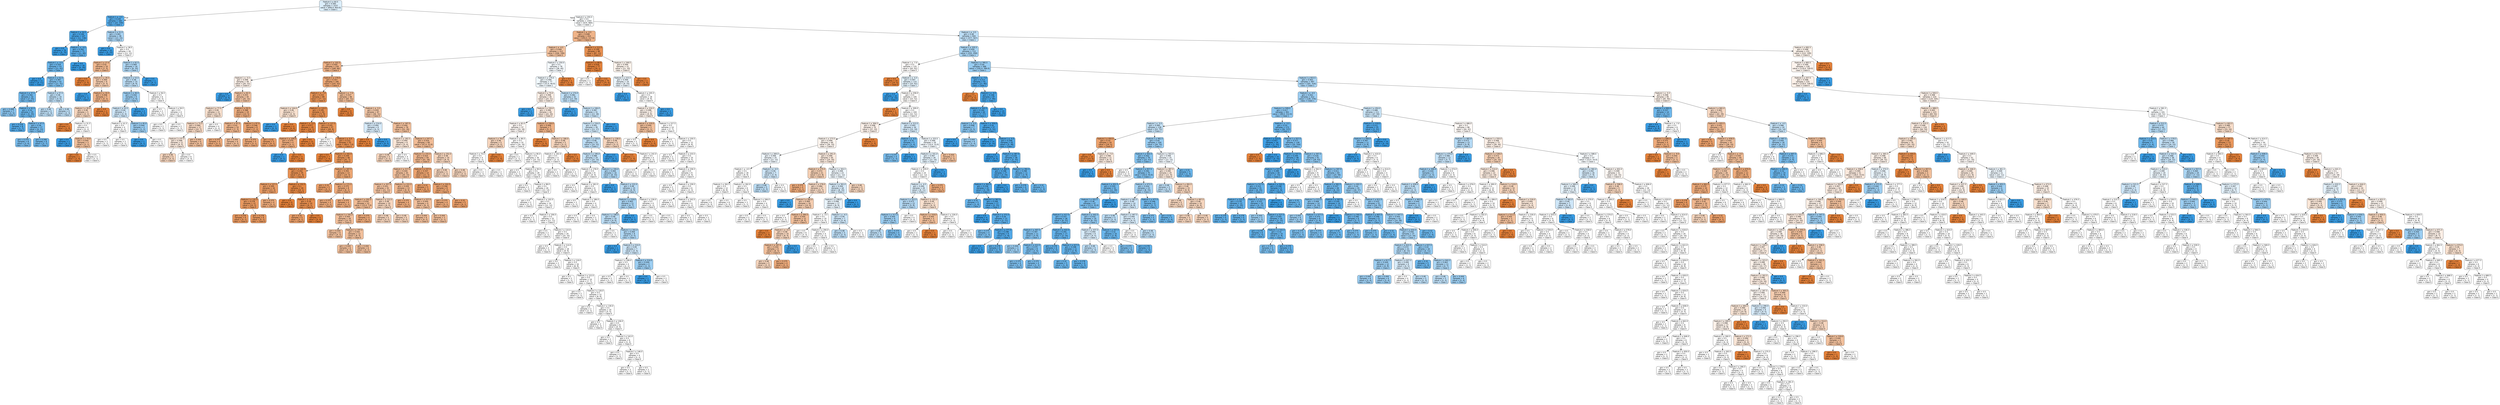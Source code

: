 digraph Tree {
node [shape=box, style="filled, rounded", color="black", fontname="helvetica"] ;
edge [fontname="helvetica"] ;
0 [label=<Feature 2 &le; 64.5<br/>gini = 0.495<br/>samples = 1537<br/>value = [694.0, 843.0]<br/>class = Clase 1>, fillcolor="#dceefa"] ;
1 [label=<Feature 1 &le; -3.5<br/>gini = 0.228<br/>samples = 183<br/>value = [24, 159]<br/>class = Clase 1>, fillcolor="#57ace9"] ;
0 -> 1 [labeldistance=2.5, labelangle=45, headlabel="True"] ;
2 [label=<Feature 2 &le; 34.5<br/>gini = 0.138<br/>samples = 147<br/>value = [11, 136]<br/>class = Clase 1>, fillcolor="#49a5e7"] ;
1 -> 2 ;
3 [label=<gini = 0.0<br/>samples = 76<br/>value = [0, 76]<br/>class = Clase 1>, fillcolor="#399de5"] ;
2 -> 3 ;
4 [label=<Feature 1 &le; -4.5<br/>gini = 0.262<br/>samples = 71<br/>value = [11, 60]<br/>class = Clase 1>, fillcolor="#5dafea"] ;
2 -> 4 ;
5 [label=<Feature 1 &le; -5.5<br/>gini = 0.329<br/>samples = 53<br/>value = [11, 42]<br/>class = Clase 1>, fillcolor="#6db7ec"] ;
4 -> 5 ;
6 [label=<gini = 0.0<br/>samples = 11<br/>value = [0, 11]<br/>class = Clase 1>, fillcolor="#399de5"] ;
5 -> 6 ;
7 [label=<Feature 2 &le; 52.5<br/>gini = 0.387<br/>samples = 42<br/>value = [11, 31]<br/>class = Clase 1>, fillcolor="#7fc0ee"] ;
5 -> 7 ;
8 [label=<Feature 2 &le; 37.5<br/>gini = 0.342<br/>samples = 32<br/>value = [7, 25]<br/>class = Clase 1>, fillcolor="#70b8ec"] ;
7 -> 8 ;
9 [label=<gini = 0.408<br/>samples = 7<br/>value = [2, 5]<br/>class = Clase 1>, fillcolor="#88c4ef"] ;
8 -> 9 ;
10 [label=<Feature 2 &le; 42.5<br/>gini = 0.32<br/>samples = 25<br/>value = [5, 20]<br/>class = Clase 1>, fillcolor="#6ab6ec"] ;
8 -> 10 ;
11 [label=<gini = 0.219<br/>samples = 8<br/>value = [1, 7]<br/>class = Clase 1>, fillcolor="#55abe9"] ;
10 -> 11 ;
12 [label=<Feature 2 &le; 47.5<br/>gini = 0.36<br/>samples = 17<br/>value = [4, 13]<br/>class = Clase 1>, fillcolor="#76bbed"] ;
10 -> 12 ;
13 [label=<gini = 0.375<br/>samples = 8<br/>value = [2, 6]<br/>class = Clase 1>, fillcolor="#7bbeee"] ;
12 -> 13 ;
14 [label=<gini = 0.346<br/>samples = 9<br/>value = [2, 7]<br/>class = Clase 1>, fillcolor="#72b9ec"] ;
12 -> 14 ;
15 [label=<Feature 2 &le; 57.5<br/>gini = 0.48<br/>samples = 10<br/>value = [4, 6]<br/>class = Clase 1>, fillcolor="#bddef6"] ;
7 -> 15 ;
16 [label=<gini = 0.48<br/>samples = 5<br/>value = [2, 3]<br/>class = Clase 1>, fillcolor="#bddef6"] ;
15 -> 16 ;
17 [label=<gini = 0.48<br/>samples = 5<br/>value = [2, 3]<br/>class = Clase 1>, fillcolor="#bddef6"] ;
15 -> 17 ;
18 [label=<gini = 0.0<br/>samples = 18<br/>value = [0, 18]<br/>class = Clase 1>, fillcolor="#399de5"] ;
4 -> 18 ;
19 [label=<Feature 2 &le; 21.5<br/>gini = 0.461<br/>samples = 36<br/>value = [13, 23]<br/>class = Clase 1>, fillcolor="#a9d4f4"] ;
1 -> 19 ;
20 [label=<gini = 0.0<br/>samples = 10<br/>value = [0, 10]<br/>class = Clase 1>, fillcolor="#399de5"] ;
19 -> 20 ;
21 [label=<Feature 2 &le; 38.5<br/>gini = 0.5<br/>samples = 26<br/>value = [13, 13]<br/>class = Clase 0>, fillcolor="#ffffff"] ;
19 -> 21 ;
22 [label=<Feature 2 &le; 27.0<br/>gini = 0.42<br/>samples = 10<br/>value = [7, 3]<br/>class = Clase 0>, fillcolor="#f0b78e"] ;
21 -> 22 ;
23 [label=<gini = 0.0<br/>samples = 2<br/>value = [2, 0]<br/>class = Clase 0>, fillcolor="#e58139"] ;
22 -> 23 ;
24 [label=<Feature 2 &le; 28.5<br/>gini = 0.469<br/>samples = 8<br/>value = [5, 3]<br/>class = Clase 0>, fillcolor="#f5cdb0"] ;
22 -> 24 ;
25 [label=<gini = 0.0<br/>samples = 1<br/>value = [0, 1]<br/>class = Clase 1>, fillcolor="#399de5"] ;
24 -> 25 ;
26 [label=<Feature 2 &le; 34.5<br/>gini = 0.408<br/>samples = 7<br/>value = [5, 2]<br/>class = Clase 0>, fillcolor="#efb388"] ;
24 -> 26 ;
27 [label=<Feature 2 &le; 30.0<br/>gini = 0.48<br/>samples = 5<br/>value = [3, 2]<br/>class = Clase 0>, fillcolor="#f6d5bd"] ;
26 -> 27 ;
28 [label=<gini = 0.0<br/>samples = 1<br/>value = [1, 0]<br/>class = Clase 0>, fillcolor="#e58139"] ;
27 -> 28 ;
29 [label=<Feature 2 &le; 31.5<br/>gini = 0.5<br/>samples = 4<br/>value = [2, 2]<br/>class = Clase 0>, fillcolor="#ffffff"] ;
27 -> 29 ;
30 [label=<gini = 0.0<br/>samples = 1<br/>value = [0, 1]<br/>class = Clase 1>, fillcolor="#399de5"] ;
29 -> 30 ;
31 [label=<Feature 2 &le; 33.0<br/>gini = 0.444<br/>samples = 3<br/>value = [2, 1]<br/>class = Clase 0>, fillcolor="#f2c09c"] ;
29 -> 31 ;
32 [label=<gini = 0.0<br/>samples = 1<br/>value = [1, 0]<br/>class = Clase 0>, fillcolor="#e58139"] ;
31 -> 32 ;
33 [label=<gini = 0.5<br/>samples = 2<br/>value = [1, 1]<br/>class = Clase 0>, fillcolor="#ffffff"] ;
31 -> 33 ;
34 [label=<gini = 0.0<br/>samples = 2<br/>value = [2, 0]<br/>class = Clase 0>, fillcolor="#e58139"] ;
26 -> 34 ;
35 [label=<Feature 2 &le; 62.5<br/>gini = 0.469<br/>samples = 16<br/>value = [6, 10]<br/>class = Clase 1>, fillcolor="#b0d8f5"] ;
21 -> 35 ;
36 [label=<Feature 2 &le; 53.5<br/>gini = 0.48<br/>samples = 15<br/>value = [6, 9]<br/>class = Clase 1>, fillcolor="#bddef6"] ;
35 -> 36 ;
37 [label=<Feature 2 &le; 46.5<br/>gini = 0.444<br/>samples = 9<br/>value = [3, 6]<br/>class = Clase 1>, fillcolor="#9ccef2"] ;
36 -> 37 ;
38 [label=<Feature 2 &le; 43.5<br/>gini = 0.49<br/>samples = 7<br/>value = [3, 4]<br/>class = Clase 1>, fillcolor="#cee6f8"] ;
37 -> 38 ;
39 [label=<Feature 2 &le; 41.5<br/>gini = 0.5<br/>samples = 4<br/>value = [2, 2]<br/>class = Clase 0>, fillcolor="#ffffff"] ;
38 -> 39 ;
40 [label=<gini = 0.5<br/>samples = 2<br/>value = [1, 1]<br/>class = Clase 0>, fillcolor="#ffffff"] ;
39 -> 40 ;
41 [label=<gini = 0.5<br/>samples = 2<br/>value = [1, 1]<br/>class = Clase 0>, fillcolor="#ffffff"] ;
39 -> 41 ;
42 [label=<Feature 2 &le; 45.0<br/>gini = 0.444<br/>samples = 3<br/>value = [1, 2]<br/>class = Clase 1>, fillcolor="#9ccef2"] ;
38 -> 42 ;
43 [label=<gini = 0.0<br/>samples = 1<br/>value = [0, 1]<br/>class = Clase 1>, fillcolor="#399de5"] ;
42 -> 43 ;
44 [label=<gini = 0.5<br/>samples = 2<br/>value = [1, 1]<br/>class = Clase 0>, fillcolor="#ffffff"] ;
42 -> 44 ;
45 [label=<gini = 0.0<br/>samples = 2<br/>value = [0, 2]<br/>class = Clase 1>, fillcolor="#399de5"] ;
37 -> 45 ;
46 [label=<Feature 2 &le; 56.5<br/>gini = 0.5<br/>samples = 6<br/>value = [3, 3]<br/>class = Clase 0>, fillcolor="#ffffff"] ;
36 -> 46 ;
47 [label=<gini = 0.5<br/>samples = 2<br/>value = [1, 1]<br/>class = Clase 0>, fillcolor="#ffffff"] ;
46 -> 47 ;
48 [label=<Feature 2 &le; 59.5<br/>gini = 0.5<br/>samples = 4<br/>value = [2, 2]<br/>class = Clase 0>, fillcolor="#ffffff"] ;
46 -> 48 ;
49 [label=<gini = 0.5<br/>samples = 2<br/>value = [1, 1]<br/>class = Clase 0>, fillcolor="#ffffff"] ;
48 -> 49 ;
50 [label=<gini = 0.5<br/>samples = 2<br/>value = [1, 1]<br/>class = Clase 0>, fillcolor="#ffffff"] ;
48 -> 50 ;
51 [label=<gini = 0.0<br/>samples = 1<br/>value = [0, 1]<br/>class = Clase 1>, fillcolor="#399de5"] ;
35 -> 51 ;
52 [label=<Feature 2 &le; 255.5<br/>gini = 0.5<br/>samples = 1354<br/>value = [670, 684]<br/>class = Clase 1>, fillcolor="#fbfdfe"] ;
0 -> 52 [labeldistance=2.5, labelangle=-45, headlabel="False"] ;
53 [label=<Feature 1 &le; -3.5<br/>gini = 0.408<br/>samples = 410<br/>value = [293.0, 117.0]<br/>class = Clase 0>, fillcolor="#efb388"] ;
52 -> 53 ;
54 [label=<Feature 1 &le; -4.5<br/>gini = 0.449<br/>samples = 312<br/>value = [206, 106]<br/>class = Clase 0>, fillcolor="#f2c29f"] ;
53 -> 54 ;
55 [label=<Feature 2 &le; 102.5<br/>gini = 0.405<br/>samples = 234<br/>value = [168, 66]<br/>class = Clase 0>, fillcolor="#efb287"] ;
54 -> 55 ;
56 [label=<Feature 1 &le; -5.5<br/>gini = 0.498<br/>samples = 49<br/>value = [26, 23]<br/>class = Clase 0>, fillcolor="#fcf0e8"] ;
55 -> 56 ;
57 [label=<gini = 0.0<br/>samples = 9<br/>value = [0, 9]<br/>class = Clase 1>, fillcolor="#399de5"] ;
56 -> 57 ;
58 [label=<Feature 2 &le; 82.5<br/>gini = 0.455<br/>samples = 40<br/>value = [26, 14]<br/>class = Clase 0>, fillcolor="#f3c5a4"] ;
56 -> 58 ;
59 [label=<Feature 2 &le; 77.5<br/>gini = 0.49<br/>samples = 21<br/>value = [12, 9]<br/>class = Clase 0>, fillcolor="#f8e0ce"] ;
58 -> 59 ;
60 [label=<Feature 2 &le; 72.5<br/>gini = 0.484<br/>samples = 17<br/>value = [10, 7]<br/>class = Clase 0>, fillcolor="#f7d9c4"] ;
59 -> 60 ;
61 [label=<Feature 2 &le; 67.5<br/>gini = 0.496<br/>samples = 11<br/>value = [6, 5]<br/>class = Clase 0>, fillcolor="#fbeade"] ;
60 -> 61 ;
62 [label=<gini = 0.48<br/>samples = 5<br/>value = [3, 2]<br/>class = Clase 0>, fillcolor="#f6d5bd"] ;
61 -> 62 ;
63 [label=<gini = 0.5<br/>samples = 6<br/>value = [3, 3]<br/>class = Clase 0>, fillcolor="#ffffff"] ;
61 -> 63 ;
64 [label=<gini = 0.444<br/>samples = 6<br/>value = [4, 2]<br/>class = Clase 0>, fillcolor="#f2c09c"] ;
60 -> 64 ;
65 [label=<gini = 0.5<br/>samples = 4<br/>value = [2, 2]<br/>class = Clase 0>, fillcolor="#ffffff"] ;
59 -> 65 ;
66 [label=<Feature 2 &le; 92.5<br/>gini = 0.388<br/>samples = 19<br/>value = [14, 5]<br/>class = Clase 0>, fillcolor="#eeae80"] ;
58 -> 66 ;
67 [label=<Feature 2 &le; 87.5<br/>gini = 0.42<br/>samples = 10<br/>value = [7, 3]<br/>class = Clase 0>, fillcolor="#f0b78e"] ;
66 -> 67 ;
68 [label=<gini = 0.375<br/>samples = 4<br/>value = [3, 1]<br/>class = Clase 0>, fillcolor="#eeab7b"] ;
67 -> 68 ;
69 [label=<gini = 0.444<br/>samples = 6<br/>value = [4, 2]<br/>class = Clase 0>, fillcolor="#f2c09c"] ;
67 -> 69 ;
70 [label=<Feature 2 &le; 97.5<br/>gini = 0.346<br/>samples = 9<br/>value = [7, 2]<br/>class = Clase 0>, fillcolor="#eca572"] ;
66 -> 70 ;
71 [label=<gini = 0.375<br/>samples = 4<br/>value = [3, 1]<br/>class = Clase 0>, fillcolor="#eeab7b"] ;
70 -> 71 ;
72 [label=<gini = 0.32<br/>samples = 5<br/>value = [4, 1]<br/>class = Clase 0>, fillcolor="#eca06a"] ;
70 -> 72 ;
73 [label=<Feature 2 &le; 179.0<br/>gini = 0.357<br/>samples = 185<br/>value = [142, 43]<br/>class = Clase 0>, fillcolor="#eda775"] ;
55 -> 73 ;
74 [label=<Feature 1 &le; -7.0<br/>gini = 0.233<br/>samples = 89<br/>value = [77, 12]<br/>class = Clase 0>, fillcolor="#e99558"] ;
73 -> 74 ;
75 [label=<Feature 2 &le; 144.0<br/>gini = 0.49<br/>samples = 7<br/>value = [4, 3]<br/>class = Clase 0>, fillcolor="#f8e0ce"] ;
74 -> 75 ;
76 [label=<gini = 0.0<br/>samples = 3<br/>value = [0, 3]<br/>class = Clase 1>, fillcolor="#399de5"] ;
75 -> 76 ;
77 [label=<gini = 0.0<br/>samples = 4<br/>value = [4, 0]<br/>class = Clase 0>, fillcolor="#e58139"] ;
75 -> 77 ;
78 [label=<Feature 2 &le; 124.5<br/>gini = 0.195<br/>samples = 82<br/>value = [73, 9]<br/>class = Clase 0>, fillcolor="#e89151"] ;
74 -> 78 ;
79 [label=<Feature 1 &le; -5.5<br/>gini = 0.077<br/>samples = 25<br/>value = [24, 1]<br/>class = Clase 0>, fillcolor="#e68641"] ;
78 -> 79 ;
80 [label=<Feature 2 &le; 109.0<br/>gini = 0.375<br/>samples = 4<br/>value = [3, 1]<br/>class = Clase 0>, fillcolor="#eeab7b"] ;
79 -> 80 ;
81 [label=<gini = 0.0<br/>samples = 1<br/>value = [0, 1]<br/>class = Clase 1>, fillcolor="#399de5"] ;
80 -> 81 ;
82 [label=<gini = 0.0<br/>samples = 3<br/>value = [3, 0]<br/>class = Clase 0>, fillcolor="#e58139"] ;
80 -> 82 ;
83 [label=<gini = 0.0<br/>samples = 21<br/>value = [21, 0]<br/>class = Clase 0>, fillcolor="#e58139"] ;
79 -> 83 ;
84 [label=<Feature 2 &le; 127.5<br/>gini = 0.241<br/>samples = 57<br/>value = [49, 8]<br/>class = Clase 0>, fillcolor="#e99659"] ;
78 -> 84 ;
85 [label=<gini = 0.5<br/>samples = 2<br/>value = [1, 1]<br/>class = Clase 0>, fillcolor="#ffffff"] ;
84 -> 85 ;
86 [label=<Feature 1 &le; -5.5<br/>gini = 0.222<br/>samples = 55<br/>value = [48.0, 7.0]<br/>class = Clase 0>, fillcolor="#e99356"] ;
84 -> 86 ;
87 [label=<gini = 0.0<br/>samples = 7<br/>value = [7, 0]<br/>class = Clase 0>, fillcolor="#e58139"] ;
86 -> 87 ;
88 [label=<Feature 2 &le; 162.5<br/>gini = 0.249<br/>samples = 48<br/>value = [41, 7]<br/>class = Clase 0>, fillcolor="#e9975b"] ;
86 -> 88 ;
89 [label=<Feature 2 &le; 142.5<br/>gini = 0.202<br/>samples = 35<br/>value = [31, 4]<br/>class = Clase 0>, fillcolor="#e89153"] ;
88 -> 89 ;
90 [label=<Feature 2 &le; 137.5<br/>gini = 0.305<br/>samples = 16<br/>value = [13, 3]<br/>class = Clase 0>, fillcolor="#eb9e67"] ;
89 -> 90 ;
91 [label=<Feature 2 &le; 132.5<br/>gini = 0.278<br/>samples = 12<br/>value = [10, 2]<br/>class = Clase 0>, fillcolor="#ea9a61"] ;
90 -> 91 ;
92 [label=<gini = 0.278<br/>samples = 6<br/>value = [5, 1]<br/>class = Clase 0>, fillcolor="#ea9a61"] ;
91 -> 92 ;
93 [label=<gini = 0.278<br/>samples = 6<br/>value = [5, 1]<br/>class = Clase 0>, fillcolor="#ea9a61"] ;
91 -> 93 ;
94 [label=<gini = 0.375<br/>samples = 4<br/>value = [3, 1]<br/>class = Clase 0>, fillcolor="#eeab7b"] ;
90 -> 94 ;
95 [label=<Feature 2 &le; 152.5<br/>gini = 0.1<br/>samples = 19<br/>value = [18, 1]<br/>class = Clase 0>, fillcolor="#e68844"] ;
89 -> 95 ;
96 [label=<gini = 0.0<br/>samples = 9<br/>value = [9, 0]<br/>class = Clase 0>, fillcolor="#e58139"] ;
95 -> 96 ;
97 [label=<Feature 2 &le; 157.5<br/>gini = 0.18<br/>samples = 10<br/>value = [9, 1]<br/>class = Clase 0>, fillcolor="#e88f4f"] ;
95 -> 97 ;
98 [label=<gini = 0.32<br/>samples = 5<br/>value = [4, 1]<br/>class = Clase 0>, fillcolor="#eca06a"] ;
97 -> 98 ;
99 [label=<gini = 0.0<br/>samples = 5<br/>value = [5, 0]<br/>class = Clase 0>, fillcolor="#e58139"] ;
97 -> 99 ;
100 [label=<Feature 2 &le; 167.5<br/>gini = 0.355<br/>samples = 13<br/>value = [10, 3]<br/>class = Clase 0>, fillcolor="#eda774"] ;
88 -> 100 ;
101 [label=<gini = 0.32<br/>samples = 5<br/>value = [4, 1]<br/>class = Clase 0>, fillcolor="#eca06a"] ;
100 -> 101 ;
102 [label=<Feature 2 &le; 172.5<br/>gini = 0.375<br/>samples = 8<br/>value = [6, 2]<br/>class = Clase 0>, fillcolor="#eeab7b"] ;
100 -> 102 ;
103 [label=<gini = 0.375<br/>samples = 4<br/>value = [3, 1]<br/>class = Clase 0>, fillcolor="#eeab7b"] ;
102 -> 103 ;
104 [label=<gini = 0.375<br/>samples = 4<br/>value = [3, 1]<br/>class = Clase 0>, fillcolor="#eeab7b"] ;
102 -> 104 ;
105 [label=<Feature 1 &le; -7.0<br/>gini = 0.437<br/>samples = 96<br/>value = [65, 31]<br/>class = Clase 0>, fillcolor="#f1bd97"] ;
73 -> 105 ;
106 [label=<gini = 0.0<br/>samples = 9<br/>value = [9, 0]<br/>class = Clase 0>, fillcolor="#e58139"] ;
105 -> 106 ;
107 [label=<Feature 1 &le; -5.5<br/>gini = 0.459<br/>samples = 87<br/>value = [56, 31]<br/>class = Clase 0>, fillcolor="#f3c7a7"] ;
105 -> 107 ;
108 [label=<Feature 2 &le; 214.0<br/>gini = 0.494<br/>samples = 9<br/>value = [4, 5]<br/>class = Clase 1>, fillcolor="#d7ebfa"] ;
107 -> 108 ;
109 [label=<gini = 0.0<br/>samples = 4<br/>value = [4, 0]<br/>class = Clase 0>, fillcolor="#e58139"] ;
108 -> 109 ;
110 [label=<gini = 0.0<br/>samples = 5<br/>value = [0, 5]<br/>class = Clase 1>, fillcolor="#399de5"] ;
108 -> 110 ;
111 [label=<Feature 2 &le; 187.5<br/>gini = 0.444<br/>samples = 78<br/>value = [52, 26]<br/>class = Clase 0>, fillcolor="#f2c09c"] ;
107 -> 111 ;
112 [label=<Feature 2 &le; 182.5<br/>gini = 0.494<br/>samples = 9<br/>value = [5, 4]<br/>class = Clase 0>, fillcolor="#fae6d7"] ;
111 -> 112 ;
113 [label=<gini = 0.48<br/>samples = 5<br/>value = [3, 2]<br/>class = Clase 0>, fillcolor="#f6d5bd"] ;
112 -> 113 ;
114 [label=<gini = 0.5<br/>samples = 4<br/>value = [2, 2]<br/>class = Clase 0>, fillcolor="#ffffff"] ;
112 -> 114 ;
115 [label=<Feature 2 &le; 247.5<br/>gini = 0.434<br/>samples = 69<br/>value = [47.0, 22.0]<br/>class = Clase 0>, fillcolor="#f1bc96"] ;
111 -> 115 ;
116 [label=<Feature 2 &le; 232.5<br/>gini = 0.424<br/>samples = 59<br/>value = [41, 18]<br/>class = Clase 0>, fillcolor="#f0b890"] ;
115 -> 116 ;
117 [label=<Feature 2 &le; 217.5<br/>gini = 0.444<br/>samples = 45<br/>value = [30, 15]<br/>class = Clase 0>, fillcolor="#f2c09c"] ;
116 -> 117 ;
118 [label=<Feature 2 &le; 207.5<br/>gini = 0.451<br/>samples = 32<br/>value = [21, 11]<br/>class = Clase 0>, fillcolor="#f3c3a1"] ;
117 -> 118 ;
119 [label=<Feature 2 &le; 202.5<br/>gini = 0.434<br/>samples = 22<br/>value = [15.0, 7.0]<br/>class = Clase 0>, fillcolor="#f1bc95"] ;
118 -> 119 ;
120 [label=<Feature 2 &le; 192.5<br/>gini = 0.444<br/>samples = 18<br/>value = [12, 6]<br/>class = Clase 0>, fillcolor="#f2c09c"] ;
119 -> 120 ;
121 [label=<gini = 0.444<br/>samples = 6<br/>value = [4, 2]<br/>class = Clase 0>, fillcolor="#f2c09c"] ;
120 -> 121 ;
122 [label=<Feature 2 &le; 197.5<br/>gini = 0.444<br/>samples = 12<br/>value = [8, 4]<br/>class = Clase 0>, fillcolor="#f2c09c"] ;
120 -> 122 ;
123 [label=<gini = 0.444<br/>samples = 6<br/>value = [4, 2]<br/>class = Clase 0>, fillcolor="#f2c09c"] ;
122 -> 123 ;
124 [label=<gini = 0.444<br/>samples = 6<br/>value = [4, 2]<br/>class = Clase 0>, fillcolor="#f2c09c"] ;
122 -> 124 ;
125 [label=<gini = 0.375<br/>samples = 4<br/>value = [3, 1]<br/>class = Clase 0>, fillcolor="#eeab7b"] ;
119 -> 125 ;
126 [label=<Feature 2 &le; 212.5<br/>gini = 0.48<br/>samples = 10<br/>value = [6, 4]<br/>class = Clase 0>, fillcolor="#f6d5bd"] ;
118 -> 126 ;
127 [label=<gini = 0.48<br/>samples = 5<br/>value = [3, 2]<br/>class = Clase 0>, fillcolor="#f6d5bd"] ;
126 -> 127 ;
128 [label=<gini = 0.48<br/>samples = 5<br/>value = [3, 2]<br/>class = Clase 0>, fillcolor="#f6d5bd"] ;
126 -> 128 ;
129 [label=<Feature 2 &le; 222.5<br/>gini = 0.426<br/>samples = 13<br/>value = [9, 4]<br/>class = Clase 0>, fillcolor="#f1b991"] ;
117 -> 129 ;
130 [label=<gini = 0.375<br/>samples = 4<br/>value = [3, 1]<br/>class = Clase 0>, fillcolor="#eeab7b"] ;
129 -> 130 ;
131 [label=<Feature 2 &le; 227.5<br/>gini = 0.444<br/>samples = 9<br/>value = [6, 3]<br/>class = Clase 0>, fillcolor="#f2c09c"] ;
129 -> 131 ;
132 [label=<gini = 0.444<br/>samples = 6<br/>value = [4, 2]<br/>class = Clase 0>, fillcolor="#f2c09c"] ;
131 -> 132 ;
133 [label=<gini = 0.444<br/>samples = 3<br/>value = [2, 1]<br/>class = Clase 0>, fillcolor="#f2c09c"] ;
131 -> 133 ;
134 [label=<Feature 2 &le; 237.5<br/>gini = 0.337<br/>samples = 14<br/>value = [11, 3]<br/>class = Clase 0>, fillcolor="#eca36f"] ;
116 -> 134 ;
135 [label=<gini = 0.32<br/>samples = 5<br/>value = [4, 1]<br/>class = Clase 0>, fillcolor="#eca06a"] ;
134 -> 135 ;
136 [label=<Feature 2 &le; 242.5<br/>gini = 0.346<br/>samples = 9<br/>value = [7, 2]<br/>class = Clase 0>, fillcolor="#eca572"] ;
134 -> 136 ;
137 [label=<gini = 0.375<br/>samples = 4<br/>value = [3, 1]<br/>class = Clase 0>, fillcolor="#eeab7b"] ;
136 -> 137 ;
138 [label=<gini = 0.32<br/>samples = 5<br/>value = [4, 1]<br/>class = Clase 0>, fillcolor="#eca06a"] ;
136 -> 138 ;
139 [label=<Feature 2 &le; 252.5<br/>gini = 0.48<br/>samples = 10<br/>value = [6, 4]<br/>class = Clase 0>, fillcolor="#f6d5bd"] ;
115 -> 139 ;
140 [label=<gini = 0.48<br/>samples = 5<br/>value = [3, 2]<br/>class = Clase 0>, fillcolor="#f6d5bd"] ;
139 -> 140 ;
141 [label=<gini = 0.48<br/>samples = 5<br/>value = [3, 2]<br/>class = Clase 0>, fillcolor="#f6d5bd"] ;
139 -> 141 ;
142 [label=<Feature 2 &le; 250.0<br/>gini = 0.5<br/>samples = 78<br/>value = [38, 40]<br/>class = Clase 1>, fillcolor="#f5fafe"] ;
54 -> 142 ;
143 [label=<Feature 2 &le; 170.0<br/>gini = 0.499<br/>samples = 77<br/>value = [37.0, 40.0]<br/>class = Clase 1>, fillcolor="#f0f8fd"] ;
142 -> 143 ;
144 [label=<Feature 2 &le; 70.0<br/>gini = 0.498<br/>samples = 45<br/>value = [24, 21]<br/>class = Clase 0>, fillcolor="#fcefe6"] ;
143 -> 144 ;
145 [label=<gini = 0.0<br/>samples = 1<br/>value = [0, 1]<br/>class = Clase 1>, fillcolor="#399de5"] ;
144 -> 145 ;
146 [label=<Feature 2 &le; 150.0<br/>gini = 0.496<br/>samples = 44<br/>value = [24, 20]<br/>class = Clase 0>, fillcolor="#fbeade"] ;
144 -> 146 ;
147 [label=<Feature 2 &le; 82.0<br/>gini = 0.5<br/>samples = 37<br/>value = [19, 18]<br/>class = Clase 0>, fillcolor="#fef8f5"] ;
146 -> 147 ;
148 [label=<Feature 2 &le; 78.0<br/>gini = 0.48<br/>samples = 5<br/>value = [3, 2]<br/>class = Clase 0>, fillcolor="#f6d5bd"] ;
147 -> 148 ;
149 [label=<Feature 2 &le; 74.0<br/>gini = 0.5<br/>samples = 4<br/>value = [2, 2]<br/>class = Clase 0>, fillcolor="#ffffff"] ;
148 -> 149 ;
150 [label=<gini = 0.5<br/>samples = 2<br/>value = [1, 1]<br/>class = Clase 0>, fillcolor="#ffffff"] ;
149 -> 150 ;
151 [label=<gini = 0.5<br/>samples = 2<br/>value = [1, 1]<br/>class = Clase 0>, fillcolor="#ffffff"] ;
149 -> 151 ;
152 [label=<gini = 0.0<br/>samples = 1<br/>value = [1, 0]<br/>class = Clase 0>, fillcolor="#e58139"] ;
148 -> 152 ;
153 [label=<Feature 2 &le; 86.0<br/>gini = 0.5<br/>samples = 32<br/>value = [16, 16]<br/>class = Clase 0>, fillcolor="#ffffff"] ;
147 -> 153 ;
154 [label=<gini = 0.5<br/>samples = 2<br/>value = [1, 1]<br/>class = Clase 0>, fillcolor="#ffffff"] ;
153 -> 154 ;
155 [label=<Feature 2 &le; 90.0<br/>gini = 0.5<br/>samples = 30<br/>value = [15, 15]<br/>class = Clase 0>, fillcolor="#ffffff"] ;
153 -> 155 ;
156 [label=<gini = 0.5<br/>samples = 2<br/>value = [1, 1]<br/>class = Clase 0>, fillcolor="#ffffff"] ;
155 -> 156 ;
157 [label=<Feature 2 &le; 94.0<br/>gini = 0.5<br/>samples = 28<br/>value = [14, 14]<br/>class = Clase 0>, fillcolor="#ffffff"] ;
155 -> 157 ;
158 [label=<gini = 0.5<br/>samples = 2<br/>value = [1, 1]<br/>class = Clase 0>, fillcolor="#ffffff"] ;
157 -> 158 ;
159 [label=<Feature 2 &le; 98.0<br/>gini = 0.5<br/>samples = 26<br/>value = [13, 13]<br/>class = Clase 0>, fillcolor="#ffffff"] ;
157 -> 159 ;
160 [label=<gini = 0.5<br/>samples = 2<br/>value = [1, 1]<br/>class = Clase 0>, fillcolor="#ffffff"] ;
159 -> 160 ;
161 [label=<Feature 2 &le; 102.0<br/>gini = 0.5<br/>samples = 24<br/>value = [12, 12]<br/>class = Clase 0>, fillcolor="#ffffff"] ;
159 -> 161 ;
162 [label=<gini = 0.5<br/>samples = 2<br/>value = [1, 1]<br/>class = Clase 0>, fillcolor="#ffffff"] ;
161 -> 162 ;
163 [label=<Feature 2 &le; 106.0<br/>gini = 0.5<br/>samples = 22<br/>value = [11, 11]<br/>class = Clase 0>, fillcolor="#ffffff"] ;
161 -> 163 ;
164 [label=<gini = 0.5<br/>samples = 2<br/>value = [1, 1]<br/>class = Clase 0>, fillcolor="#ffffff"] ;
163 -> 164 ;
165 [label=<Feature 2 &le; 110.0<br/>gini = 0.5<br/>samples = 20<br/>value = [10, 10]<br/>class = Clase 0>, fillcolor="#ffffff"] ;
163 -> 165 ;
166 [label=<gini = 0.5<br/>samples = 2<br/>value = [1, 1]<br/>class = Clase 0>, fillcolor="#ffffff"] ;
165 -> 166 ;
167 [label=<Feature 2 &le; 114.0<br/>gini = 0.5<br/>samples = 18<br/>value = [9, 9]<br/>class = Clase 0>, fillcolor="#ffffff"] ;
165 -> 167 ;
168 [label=<gini = 0.5<br/>samples = 2<br/>value = [1, 1]<br/>class = Clase 0>, fillcolor="#ffffff"] ;
167 -> 168 ;
169 [label=<Feature 2 &le; 118.0<br/>gini = 0.5<br/>samples = 16<br/>value = [8, 8]<br/>class = Clase 0>, fillcolor="#ffffff"] ;
167 -> 169 ;
170 [label=<gini = 0.5<br/>samples = 2<br/>value = [1, 1]<br/>class = Clase 0>, fillcolor="#ffffff"] ;
169 -> 170 ;
171 [label=<Feature 2 &le; 122.0<br/>gini = 0.5<br/>samples = 14<br/>value = [7, 7]<br/>class = Clase 0>, fillcolor="#ffffff"] ;
169 -> 171 ;
172 [label=<gini = 0.5<br/>samples = 2<br/>value = [1, 1]<br/>class = Clase 0>, fillcolor="#ffffff"] ;
171 -> 172 ;
173 [label=<Feature 2 &le; 126.0<br/>gini = 0.5<br/>samples = 12<br/>value = [6, 6]<br/>class = Clase 0>, fillcolor="#ffffff"] ;
171 -> 173 ;
174 [label=<gini = 0.5<br/>samples = 2<br/>value = [1, 1]<br/>class = Clase 0>, fillcolor="#ffffff"] ;
173 -> 174 ;
175 [label=<Feature 2 &le; 130.0<br/>gini = 0.5<br/>samples = 10<br/>value = [5, 5]<br/>class = Clase 0>, fillcolor="#ffffff"] ;
173 -> 175 ;
176 [label=<gini = 0.5<br/>samples = 2<br/>value = [1, 1]<br/>class = Clase 0>, fillcolor="#ffffff"] ;
175 -> 176 ;
177 [label=<Feature 2 &le; 136.0<br/>gini = 0.5<br/>samples = 8<br/>value = [4, 4]<br/>class = Clase 0>, fillcolor="#ffffff"] ;
175 -> 177 ;
178 [label=<gini = 0.5<br/>samples = 2<br/>value = [1, 1]<br/>class = Clase 0>, fillcolor="#ffffff"] ;
177 -> 178 ;
179 [label=<Feature 2 &le; 142.0<br/>gini = 0.5<br/>samples = 6<br/>value = [3, 3]<br/>class = Clase 0>, fillcolor="#ffffff"] ;
177 -> 179 ;
180 [label=<gini = 0.5<br/>samples = 2<br/>value = [1, 1]<br/>class = Clase 0>, fillcolor="#ffffff"] ;
179 -> 180 ;
181 [label=<Feature 2 &le; 146.0<br/>gini = 0.5<br/>samples = 4<br/>value = [2, 2]<br/>class = Clase 0>, fillcolor="#ffffff"] ;
179 -> 181 ;
182 [label=<gini = 0.5<br/>samples = 2<br/>value = [1, 1]<br/>class = Clase 0>, fillcolor="#ffffff"] ;
181 -> 182 ;
183 [label=<gini = 0.5<br/>samples = 2<br/>value = [1, 1]<br/>class = Clase 0>, fillcolor="#ffffff"] ;
181 -> 183 ;
184 [label=<Feature 2 &le; 156.0<br/>gini = 0.408<br/>samples = 7<br/>value = [5, 2]<br/>class = Clase 0>, fillcolor="#efb388"] ;
146 -> 184 ;
185 [label=<gini = 0.0<br/>samples = 2<br/>value = [2, 0]<br/>class = Clase 0>, fillcolor="#e58139"] ;
184 -> 185 ;
186 [label=<Feature 2 &le; 166.0<br/>gini = 0.48<br/>samples = 5<br/>value = [3, 2]<br/>class = Clase 0>, fillcolor="#f6d5bd"] ;
184 -> 186 ;
187 [label=<Feature 2 &le; 162.0<br/>gini = 0.5<br/>samples = 4<br/>value = [2, 2]<br/>class = Clase 0>, fillcolor="#ffffff"] ;
186 -> 187 ;
188 [label=<gini = 0.5<br/>samples = 2<br/>value = [1, 1]<br/>class = Clase 0>, fillcolor="#ffffff"] ;
187 -> 188 ;
189 [label=<gini = 0.5<br/>samples = 2<br/>value = [1, 1]<br/>class = Clase 0>, fillcolor="#ffffff"] ;
187 -> 189 ;
190 [label=<gini = 0.0<br/>samples = 1<br/>value = [1, 0]<br/>class = Clase 0>, fillcolor="#e58139"] ;
186 -> 190 ;
191 [label=<Feature 2 &le; 174.0<br/>gini = 0.482<br/>samples = 32<br/>value = [13, 19]<br/>class = Clase 1>, fillcolor="#c0e0f7"] ;
143 -> 191 ;
192 [label=<gini = 0.0<br/>samples = 1<br/>value = [0, 1]<br/>class = Clase 1>, fillcolor="#399de5"] ;
191 -> 192 ;
193 [label=<Feature 2 &le; 246.0<br/>gini = 0.487<br/>samples = 31<br/>value = [13, 18]<br/>class = Clase 1>, fillcolor="#c8e4f8"] ;
191 -> 193 ;
194 [label=<Feature 2 &le; 234.0<br/>gini = 0.491<br/>samples = 30<br/>value = [13, 17]<br/>class = Clase 1>, fillcolor="#d0e8f9"] ;
193 -> 194 ;
195 [label=<Feature 2 &le; 230.0<br/>gini = 0.48<br/>samples = 25<br/>value = [10, 15]<br/>class = Clase 1>, fillcolor="#bddef6"] ;
194 -> 195 ;
196 [label=<Feature 2 &le; 190.0<br/>gini = 0.486<br/>samples = 24<br/>value = [10, 14]<br/>class = Clase 1>, fillcolor="#c6e3f8"] ;
195 -> 196 ;
197 [label=<Feature 2 &le; 178.0<br/>gini = 0.5<br/>samples = 8<br/>value = [4, 4]<br/>class = Clase 0>, fillcolor="#ffffff"] ;
196 -> 197 ;
198 [label=<gini = 0.5<br/>samples = 2<br/>value = [1, 1]<br/>class = Clase 0>, fillcolor="#ffffff"] ;
197 -> 198 ;
199 [label=<Feature 2 &le; 182.0<br/>gini = 0.5<br/>samples = 6<br/>value = [3, 3]<br/>class = Clase 0>, fillcolor="#ffffff"] ;
197 -> 199 ;
200 [label=<gini = 0.5<br/>samples = 2<br/>value = [1, 1]<br/>class = Clase 0>, fillcolor="#ffffff"] ;
199 -> 200 ;
201 [label=<Feature 2 &le; 186.0<br/>gini = 0.5<br/>samples = 4<br/>value = [2, 2]<br/>class = Clase 0>, fillcolor="#ffffff"] ;
199 -> 201 ;
202 [label=<gini = 0.5<br/>samples = 2<br/>value = [1, 1]<br/>class = Clase 0>, fillcolor="#ffffff"] ;
201 -> 202 ;
203 [label=<gini = 0.5<br/>samples = 2<br/>value = [1, 1]<br/>class = Clase 0>, fillcolor="#ffffff"] ;
201 -> 203 ;
204 [label=<Feature 2 &le; 194.0<br/>gini = 0.469<br/>samples = 16<br/>value = [6, 10]<br/>class = Clase 1>, fillcolor="#b0d8f5"] ;
196 -> 204 ;
205 [label=<gini = 0.0<br/>samples = 1<br/>value = [0, 1]<br/>class = Clase 1>, fillcolor="#399de5"] ;
204 -> 205 ;
206 [label=<Feature 2 &le; 222.0<br/>gini = 0.48<br/>samples = 15<br/>value = [6, 9]<br/>class = Clase 1>, fillcolor="#bddef6"] ;
204 -> 206 ;
207 [label=<Feature 2 &le; 218.0<br/>gini = 0.463<br/>samples = 11<br/>value = [4, 7]<br/>class = Clase 1>, fillcolor="#aad5f4"] ;
206 -> 207 ;
208 [label=<Feature 2 &le; 198.0<br/>gini = 0.48<br/>samples = 10<br/>value = [4, 6]<br/>class = Clase 1>, fillcolor="#bddef6"] ;
207 -> 208 ;
209 [label=<gini = 0.5<br/>samples = 2<br/>value = [1, 1]<br/>class = Clase 0>, fillcolor="#ffffff"] ;
208 -> 209 ;
210 [label=<Feature 2 &le; 202.0<br/>gini = 0.469<br/>samples = 8<br/>value = [3, 5]<br/>class = Clase 1>, fillcolor="#b0d8f5"] ;
208 -> 210 ;
211 [label=<gini = 0.0<br/>samples = 1<br/>value = [0, 1]<br/>class = Clase 1>, fillcolor="#399de5"] ;
210 -> 211 ;
212 [label=<Feature 2 &le; 210.0<br/>gini = 0.49<br/>samples = 7<br/>value = [3, 4]<br/>class = Clase 1>, fillcolor="#cee6f8"] ;
210 -> 212 ;
213 [label=<Feature 2 &le; 206.0<br/>gini = 0.5<br/>samples = 4<br/>value = [2, 2]<br/>class = Clase 0>, fillcolor="#ffffff"] ;
212 -> 213 ;
214 [label=<gini = 0.5<br/>samples = 2<br/>value = [1, 1]<br/>class = Clase 0>, fillcolor="#ffffff"] ;
213 -> 214 ;
215 [label=<gini = 0.5<br/>samples = 2<br/>value = [1, 1]<br/>class = Clase 0>, fillcolor="#ffffff"] ;
213 -> 215 ;
216 [label=<Feature 2 &le; 214.0<br/>gini = 0.444<br/>samples = 3<br/>value = [1, 2]<br/>class = Clase 1>, fillcolor="#9ccef2"] ;
212 -> 216 ;
217 [label=<gini = 0.0<br/>samples = 1<br/>value = [0, 1]<br/>class = Clase 1>, fillcolor="#399de5"] ;
216 -> 217 ;
218 [label=<gini = 0.5<br/>samples = 2<br/>value = [1, 1]<br/>class = Clase 0>, fillcolor="#ffffff"] ;
216 -> 218 ;
219 [label=<gini = 0.0<br/>samples = 1<br/>value = [0, 1]<br/>class = Clase 1>, fillcolor="#399de5"] ;
207 -> 219 ;
220 [label=<Feature 2 &le; 226.0<br/>gini = 0.5<br/>samples = 4<br/>value = [2, 2]<br/>class = Clase 0>, fillcolor="#ffffff"] ;
206 -> 220 ;
221 [label=<gini = 0.5<br/>samples = 2<br/>value = [1, 1]<br/>class = Clase 0>, fillcolor="#ffffff"] ;
220 -> 221 ;
222 [label=<gini = 0.5<br/>samples = 2<br/>value = [1, 1]<br/>class = Clase 0>, fillcolor="#ffffff"] ;
220 -> 222 ;
223 [label=<gini = 0.0<br/>samples = 1<br/>value = [0, 1]<br/>class = Clase 1>, fillcolor="#399de5"] ;
195 -> 223 ;
224 [label=<Feature 2 &le; 238.0<br/>gini = 0.48<br/>samples = 5<br/>value = [3, 2]<br/>class = Clase 0>, fillcolor="#f6d5bd"] ;
194 -> 224 ;
225 [label=<gini = 0.0<br/>samples = 1<br/>value = [1, 0]<br/>class = Clase 0>, fillcolor="#e58139"] ;
224 -> 225 ;
226 [label=<Feature 2 &le; 242.0<br/>gini = 0.5<br/>samples = 4<br/>value = [2, 2]<br/>class = Clase 0>, fillcolor="#ffffff"] ;
224 -> 226 ;
227 [label=<gini = 0.5<br/>samples = 2<br/>value = [1, 1]<br/>class = Clase 0>, fillcolor="#ffffff"] ;
226 -> 227 ;
228 [label=<gini = 0.5<br/>samples = 2<br/>value = [1, 1]<br/>class = Clase 0>, fillcolor="#ffffff"] ;
226 -> 228 ;
229 [label=<gini = 0.0<br/>samples = 1<br/>value = [0, 1]<br/>class = Clase 1>, fillcolor="#399de5"] ;
193 -> 229 ;
230 [label=<gini = 0.0<br/>samples = 1<br/>value = [1, 0]<br/>class = Clase 0>, fillcolor="#e58139"] ;
142 -> 230 ;
231 [label=<Feature 2 &le; 212.5<br/>gini = 0.199<br/>samples = 98<br/>value = [87, 11]<br/>class = Clase 0>, fillcolor="#e89152"] ;
53 -> 231 ;
232 [label=<Feature 2 &le; 68.5<br/>gini = 0.026<br/>samples = 77<br/>value = [76, 1]<br/>class = Clase 0>, fillcolor="#e5833c"] ;
231 -> 232 ;
233 [label=<gini = 0.5<br/>samples = 2<br/>value = [1, 1]<br/>class = Clase 0>, fillcolor="#ffffff"] ;
232 -> 233 ;
234 [label=<gini = 0.0<br/>samples = 75<br/>value = [75, 0]<br/>class = Clase 0>, fillcolor="#e58139"] ;
232 -> 234 ;
235 [label=<Feature 2 &le; 248.5<br/>gini = 0.499<br/>samples = 21<br/>value = [11, 10]<br/>class = Clase 0>, fillcolor="#fdf4ed"] ;
231 -> 235 ;
236 [label=<Feature 2 &le; 215.5<br/>gini = 0.499<br/>samples = 19<br/>value = [9, 10]<br/>class = Clase 1>, fillcolor="#ebf5fc"] ;
235 -> 236 ;
237 [label=<gini = 0.0<br/>samples = 1<br/>value = [0, 1]<br/>class = Clase 1>, fillcolor="#399de5"] ;
236 -> 237 ;
238 [label=<Feature 2 &le; 245.5<br/>gini = 0.5<br/>samples = 18<br/>value = [9, 9]<br/>class = Clase 0>, fillcolor="#ffffff"] ;
236 -> 238 ;
239 [label=<Feature 2 &le; 224.5<br/>gini = 0.498<br/>samples = 17<br/>value = [9, 8]<br/>class = Clase 0>, fillcolor="#fcf1e9"] ;
238 -> 239 ;
240 [label=<Feature 2 &le; 220.0<br/>gini = 0.444<br/>samples = 3<br/>value = [2, 1]<br/>class = Clase 0>, fillcolor="#f2c09c"] ;
239 -> 240 ;
241 [label=<gini = 0.5<br/>samples = 2<br/>value = [1, 1]<br/>class = Clase 0>, fillcolor="#ffffff"] ;
240 -> 241 ;
242 [label=<gini = 0.0<br/>samples = 1<br/>value = [1, 0]<br/>class = Clase 0>, fillcolor="#e58139"] ;
240 -> 242 ;
243 [label=<Feature 2 &le; 227.5<br/>gini = 0.5<br/>samples = 14<br/>value = [7, 7]<br/>class = Clase 0>, fillcolor="#ffffff"] ;
239 -> 243 ;
244 [label=<gini = 0.5<br/>samples = 2<br/>value = [1, 1]<br/>class = Clase 0>, fillcolor="#ffffff"] ;
243 -> 244 ;
245 [label=<Feature 2 &le; 230.5<br/>gini = 0.5<br/>samples = 12<br/>value = [6, 6]<br/>class = Clase 0>, fillcolor="#ffffff"] ;
243 -> 245 ;
246 [label=<gini = 0.5<br/>samples = 2<br/>value = [1, 1]<br/>class = Clase 0>, fillcolor="#ffffff"] ;
245 -> 246 ;
247 [label=<Feature 2 &le; 233.5<br/>gini = 0.5<br/>samples = 10<br/>value = [5, 5]<br/>class = Clase 0>, fillcolor="#ffffff"] ;
245 -> 247 ;
248 [label=<gini = 0.5<br/>samples = 2<br/>value = [1, 1]<br/>class = Clase 0>, fillcolor="#ffffff"] ;
247 -> 248 ;
249 [label=<Feature 2 &le; 236.5<br/>gini = 0.5<br/>samples = 8<br/>value = [4, 4]<br/>class = Clase 0>, fillcolor="#ffffff"] ;
247 -> 249 ;
250 [label=<gini = 0.5<br/>samples = 2<br/>value = [1, 1]<br/>class = Clase 0>, fillcolor="#ffffff"] ;
249 -> 250 ;
251 [label=<Feature 2 &le; 239.5<br/>gini = 0.5<br/>samples = 6<br/>value = [3, 3]<br/>class = Clase 0>, fillcolor="#ffffff"] ;
249 -> 251 ;
252 [label=<gini = 0.5<br/>samples = 2<br/>value = [1, 1]<br/>class = Clase 0>, fillcolor="#ffffff"] ;
251 -> 252 ;
253 [label=<Feature 2 &le; 242.5<br/>gini = 0.5<br/>samples = 4<br/>value = [2, 2]<br/>class = Clase 0>, fillcolor="#ffffff"] ;
251 -> 253 ;
254 [label=<gini = 0.5<br/>samples = 2<br/>value = [1, 1]<br/>class = Clase 0>, fillcolor="#ffffff"] ;
253 -> 254 ;
255 [label=<gini = 0.5<br/>samples = 2<br/>value = [1, 1]<br/>class = Clase 0>, fillcolor="#ffffff"] ;
253 -> 255 ;
256 [label=<gini = 0.0<br/>samples = 1<br/>value = [0, 1]<br/>class = Clase 1>, fillcolor="#399de5"] ;
238 -> 256 ;
257 [label=<gini = 0.0<br/>samples = 2<br/>value = [2, 0]<br/>class = Clase 0>, fillcolor="#e58139"] ;
235 -> 257 ;
258 [label=<Feature 1 &le; -3.5<br/>gini = 0.48<br/>samples = 944<br/>value = [377, 567]<br/>class = Clase 1>, fillcolor="#bddef6"] ;
52 -> 258 ;
259 [label=<Feature 2 &le; 335.5<br/>gini = 0.459<br/>samples = 713<br/>value = [255, 458]<br/>class = Clase 1>, fillcolor="#a7d4f3"] ;
258 -> 259 ;
260 [label=<Feature 1 &le; -7.0<br/>gini = 0.5<br/>samples = 125<br/>value = [63, 62]<br/>class = Clase 0>, fillcolor="#fffdfc"] ;
259 -> 260 ;
261 [label=<gini = 0.0<br/>samples = 10<br/>value = [10, 0]<br/>class = Clase 0>, fillcolor="#e58139"] ;
260 -> 261 ;
262 [label=<Feature 1 &le; -5.5<br/>gini = 0.497<br/>samples = 115<br/>value = [53, 62]<br/>class = Clase 1>, fillcolor="#e2f1fb"] ;
260 -> 262 ;
263 [label=<gini = 0.0<br/>samples = 10<br/>value = [0, 10]<br/>class = Clase 1>, fillcolor="#399de5"] ;
262 -> 263 ;
264 [label=<Feature 2 &le; 258.0<br/>gini = 0.5<br/>samples = 105<br/>value = [53, 52]<br/>class = Clase 0>, fillcolor="#fffdfb"] ;
262 -> 264 ;
265 [label=<gini = 0.0<br/>samples = 1<br/>value = [1, 0]<br/>class = Clase 0>, fillcolor="#e58139"] ;
264 -> 265 ;
266 [label=<Feature 2 &le; 309.0<br/>gini = 0.5<br/>samples = 104<br/>value = [52, 52]<br/>class = Clase 0>, fillcolor="#ffffff"] ;
264 -> 266 ;
267 [label=<Feature 2 &le; 306.5<br/>gini = 0.498<br/>samples = 70<br/>value = [37, 33]<br/>class = Clase 0>, fillcolor="#fcf1ea"] ;
266 -> 267 ;
268 [label=<Feature 2 &le; 273.5<br/>gini = 0.499<br/>samples = 69<br/>value = [36, 33]<br/>class = Clase 0>, fillcolor="#fdf5ef"] ;
267 -> 268 ;
269 [label=<Feature 2 &le; 269.0<br/>gini = 0.499<br/>samples = 25<br/>value = [12, 13]<br/>class = Clase 1>, fillcolor="#f0f7fd"] ;
268 -> 269 ;
270 [label=<Feature 1 &le; -4.5<br/>gini = 0.5<br/>samples = 18<br/>value = [9, 9]<br/>class = Clase 0>, fillcolor="#ffffff"] ;
269 -> 270 ;
271 [label=<Feature 2 &le; 262.5<br/>gini = 0.5<br/>samples = 12<br/>value = [6, 6]<br/>class = Clase 0>, fillcolor="#ffffff"] ;
270 -> 271 ;
272 [label=<gini = 0.5<br/>samples = 6<br/>value = [3, 3]<br/>class = Clase 0>, fillcolor="#ffffff"] ;
271 -> 272 ;
273 [label=<gini = 0.5<br/>samples = 6<br/>value = [3, 3]<br/>class = Clase 0>, fillcolor="#ffffff"] ;
271 -> 273 ;
274 [label=<Feature 2 &le; 262.0<br/>gini = 0.5<br/>samples = 6<br/>value = [3, 3]<br/>class = Clase 0>, fillcolor="#ffffff"] ;
270 -> 274 ;
275 [label=<gini = 0.5<br/>samples = 2<br/>value = [1, 1]<br/>class = Clase 0>, fillcolor="#ffffff"] ;
274 -> 275 ;
276 [label=<Feature 2 &le; 266.0<br/>gini = 0.5<br/>samples = 4<br/>value = [2, 2]<br/>class = Clase 0>, fillcolor="#ffffff"] ;
274 -> 276 ;
277 [label=<gini = 0.5<br/>samples = 2<br/>value = [1, 1]<br/>class = Clase 0>, fillcolor="#ffffff"] ;
276 -> 277 ;
278 [label=<gini = 0.5<br/>samples = 2<br/>value = [1, 1]<br/>class = Clase 0>, fillcolor="#ffffff"] ;
276 -> 278 ;
279 [label=<Feature 1 &le; -4.5<br/>gini = 0.49<br/>samples = 7<br/>value = [3, 4]<br/>class = Clase 1>, fillcolor="#cee6f8"] ;
269 -> 279 ;
280 [label=<gini = 0.48<br/>samples = 5<br/>value = [2, 3]<br/>class = Clase 1>, fillcolor="#bddef6"] ;
279 -> 280 ;
281 [label=<gini = 0.5<br/>samples = 2<br/>value = [1, 1]<br/>class = Clase 0>, fillcolor="#ffffff"] ;
279 -> 281 ;
282 [label=<Feature 2 &le; 291.0<br/>gini = 0.496<br/>samples = 44<br/>value = [24, 20]<br/>class = Clase 0>, fillcolor="#fbeade"] ;
268 -> 282 ;
283 [label=<Feature 2 &le; 275.5<br/>gini = 0.472<br/>samples = 21<br/>value = [13, 8]<br/>class = Clase 0>, fillcolor="#f5cfb3"] ;
282 -> 283 ;
284 [label=<gini = 0.375<br/>samples = 4<br/>value = [3, 1]<br/>class = Clase 0>, fillcolor="#eeab7b"] ;
283 -> 284 ;
285 [label=<Feature 2 &le; 278.0<br/>gini = 0.484<br/>samples = 17<br/>value = [10, 7]<br/>class = Clase 0>, fillcolor="#f7d9c4"] ;
283 -> 285 ;
286 [label=<gini = 0.0<br/>samples = 1<br/>value = [0, 1]<br/>class = Clase 1>, fillcolor="#399de5"] ;
285 -> 286 ;
287 [label=<Feature 2 &le; 282.0<br/>gini = 0.469<br/>samples = 16<br/>value = [10, 6]<br/>class = Clase 0>, fillcolor="#f5cdb0"] ;
285 -> 287 ;
288 [label=<gini = 0.5<br/>samples = 4<br/>value = [2, 2]<br/>class = Clase 0>, fillcolor="#ffffff"] ;
287 -> 288 ;
289 [label=<Feature 2 &le; 284.5<br/>gini = 0.444<br/>samples = 12<br/>value = [8, 4]<br/>class = Clase 0>, fillcolor="#f2c09c"] ;
287 -> 289 ;
290 [label=<gini = 0.0<br/>samples = 2<br/>value = [2, 0]<br/>class = Clase 0>, fillcolor="#e58139"] ;
289 -> 290 ;
291 [label=<Feature 1 &le; -4.5<br/>gini = 0.48<br/>samples = 10<br/>value = [6, 4]<br/>class = Clase 0>, fillcolor="#f6d5bd"] ;
289 -> 291 ;
292 [label=<Feature 2 &le; 287.5<br/>gini = 0.444<br/>samples = 9<br/>value = [6, 3]<br/>class = Clase 0>, fillcolor="#f2c09c"] ;
291 -> 292 ;
293 [label=<gini = 0.48<br/>samples = 5<br/>value = [3, 2]<br/>class = Clase 0>, fillcolor="#f6d5bd"] ;
292 -> 293 ;
294 [label=<gini = 0.375<br/>samples = 4<br/>value = [3, 1]<br/>class = Clase 0>, fillcolor="#eeab7b"] ;
292 -> 294 ;
295 [label=<gini = 0.0<br/>samples = 1<br/>value = [0, 1]<br/>class = Clase 1>, fillcolor="#399de5"] ;
291 -> 295 ;
296 [label=<Feature 2 &le; 304.5<br/>gini = 0.499<br/>samples = 23<br/>value = [11, 12]<br/>class = Clase 1>, fillcolor="#eff7fd"] ;
282 -> 296 ;
297 [label=<Feature 2 &le; 302.0<br/>gini = 0.494<br/>samples = 18<br/>value = [8, 10]<br/>class = Clase 1>, fillcolor="#d7ebfa"] ;
296 -> 297 ;
298 [label=<Feature 2 &le; 298.0<br/>gini = 0.498<br/>samples = 17<br/>value = [8, 9]<br/>class = Clase 1>, fillcolor="#e9f4fc"] ;
297 -> 298 ;
299 [label=<Feature 1 &le; -4.5<br/>gini = 0.5<br/>samples = 10<br/>value = [5, 5]<br/>class = Clase 0>, fillcolor="#ffffff"] ;
298 -> 299 ;
300 [label=<gini = 0.5<br/>samples = 6<br/>value = [3, 3]<br/>class = Clase 0>, fillcolor="#ffffff"] ;
299 -> 300 ;
301 [label=<Feature 2 &le; 294.0<br/>gini = 0.5<br/>samples = 4<br/>value = [2, 2]<br/>class = Clase 0>, fillcolor="#ffffff"] ;
299 -> 301 ;
302 [label=<gini = 0.5<br/>samples = 2<br/>value = [1, 1]<br/>class = Clase 0>, fillcolor="#ffffff"] ;
301 -> 302 ;
303 [label=<gini = 0.5<br/>samples = 2<br/>value = [1, 1]<br/>class = Clase 0>, fillcolor="#ffffff"] ;
301 -> 303 ;
304 [label=<Feature 1 &le; -4.5<br/>gini = 0.49<br/>samples = 7<br/>value = [3, 4]<br/>class = Clase 1>, fillcolor="#cee6f8"] ;
298 -> 304 ;
305 [label=<gini = 0.48<br/>samples = 5<br/>value = [2, 3]<br/>class = Clase 1>, fillcolor="#bddef6"] ;
304 -> 305 ;
306 [label=<gini = 0.5<br/>samples = 2<br/>value = [1, 1]<br/>class = Clase 0>, fillcolor="#ffffff"] ;
304 -> 306 ;
307 [label=<gini = 0.0<br/>samples = 1<br/>value = [0, 1]<br/>class = Clase 1>, fillcolor="#399de5"] ;
297 -> 307 ;
308 [label=<gini = 0.48<br/>samples = 5<br/>value = [3, 2]<br/>class = Clase 0>, fillcolor="#f6d5bd"] ;
296 -> 308 ;
309 [label=<gini = 0.0<br/>samples = 1<br/>value = [1, 0]<br/>class = Clase 0>, fillcolor="#e58139"] ;
267 -> 309 ;
310 [label=<Feature 2 &le; 313.5<br/>gini = 0.493<br/>samples = 34<br/>value = [15, 19]<br/>class = Clase 1>, fillcolor="#d5eafa"] ;
266 -> 310 ;
311 [label=<Feature 1 &le; -4.5<br/>gini = 0.32<br/>samples = 5<br/>value = [1, 4]<br/>class = Clase 1>, fillcolor="#6ab6ec"] ;
310 -> 311 ;
312 [label=<gini = 0.375<br/>samples = 4<br/>value = [1, 3]<br/>class = Clase 1>, fillcolor="#7bbeee"] ;
311 -> 312 ;
313 [label=<gini = 0.0<br/>samples = 1<br/>value = [0, 1]<br/>class = Clase 1>, fillcolor="#399de5"] ;
311 -> 313 ;
314 [label=<Feature 2 &le; 333.5<br/>gini = 0.499<br/>samples = 29<br/>value = [14.0, 15.0]<br/>class = Clase 1>, fillcolor="#f2f8fd"] ;
310 -> 314 ;
315 [label=<Feature 2 &le; 331.0<br/>gini = 0.497<br/>samples = 26<br/>value = [12, 14]<br/>class = Clase 1>, fillcolor="#e3f1fb"] ;
314 -> 315 ;
316 [label=<Feature 2 &le; 329.0<br/>gini = 0.5<br/>samples = 24<br/>value = [12, 12]<br/>class = Clase 0>, fillcolor="#ffffff"] ;
315 -> 316 ;
317 [label=<Feature 1 &le; -4.5<br/>gini = 0.495<br/>samples = 20<br/>value = [9, 11]<br/>class = Clase 1>, fillcolor="#dbedfa"] ;
316 -> 317 ;
318 [label=<Feature 2 &le; 322.5<br/>gini = 0.473<br/>samples = 13<br/>value = [5, 8]<br/>class = Clase 1>, fillcolor="#b5daf5"] ;
317 -> 318 ;
319 [label=<Feature 2 &le; 317.5<br/>gini = 0.444<br/>samples = 9<br/>value = [3, 6]<br/>class = Clase 1>, fillcolor="#9ccef2"] ;
318 -> 319 ;
320 [label=<gini = 0.48<br/>samples = 5<br/>value = [2, 3]<br/>class = Clase 1>, fillcolor="#bddef6"] ;
319 -> 320 ;
321 [label=<gini = 0.375<br/>samples = 4<br/>value = [1, 3]<br/>class = Clase 1>, fillcolor="#7bbeee"] ;
319 -> 321 ;
322 [label=<gini = 0.5<br/>samples = 4<br/>value = [2, 2]<br/>class = Clase 0>, fillcolor="#ffffff"] ;
318 -> 322 ;
323 [label=<Feature 2 &le; 322.0<br/>gini = 0.49<br/>samples = 7<br/>value = [4, 3]<br/>class = Clase 0>, fillcolor="#f8e0ce"] ;
317 -> 323 ;
324 [label=<Feature 2 &le; 318.0<br/>gini = 0.444<br/>samples = 3<br/>value = [2, 1]<br/>class = Clase 0>, fillcolor="#f2c09c"] ;
323 -> 324 ;
325 [label=<gini = 0.5<br/>samples = 2<br/>value = [1, 1]<br/>class = Clase 0>, fillcolor="#ffffff"] ;
324 -> 325 ;
326 [label=<gini = 0.0<br/>samples = 1<br/>value = [1, 0]<br/>class = Clase 0>, fillcolor="#e58139"] ;
324 -> 326 ;
327 [label=<Feature 2 &le; 326.0<br/>gini = 0.5<br/>samples = 4<br/>value = [2, 2]<br/>class = Clase 0>, fillcolor="#ffffff"] ;
323 -> 327 ;
328 [label=<gini = 0.5<br/>samples = 2<br/>value = [1, 1]<br/>class = Clase 0>, fillcolor="#ffffff"] ;
327 -> 328 ;
329 [label=<gini = 0.5<br/>samples = 2<br/>value = [1, 1]<br/>class = Clase 0>, fillcolor="#ffffff"] ;
327 -> 329 ;
330 [label=<gini = 0.375<br/>samples = 4<br/>value = [3, 1]<br/>class = Clase 0>, fillcolor="#eeab7b"] ;
316 -> 330 ;
331 [label=<gini = 0.0<br/>samples = 2<br/>value = [0, 2]<br/>class = Clase 1>, fillcolor="#399de5"] ;
315 -> 331 ;
332 [label=<gini = 0.444<br/>samples = 3<br/>value = [2, 1]<br/>class = Clase 0>, fillcolor="#f2c09c"] ;
314 -> 332 ;
333 [label=<Feature 2 &le; 395.5<br/>gini = 0.44<br/>samples = 588<br/>value = [192.0, 396.0]<br/>class = Clase 1>, fillcolor="#99cdf2"] ;
259 -> 333 ;
334 [label=<Feature 1 &le; -7.0<br/>gini = 0.213<br/>samples = 91<br/>value = [11, 80]<br/>class = Clase 1>, fillcolor="#54aae9"] ;
333 -> 334 ;
335 [label=<gini = 0.0<br/>samples = 4<br/>value = [4, 0]<br/>class = Clase 0>, fillcolor="#e58139"] ;
334 -> 335 ;
336 [label=<Feature 1 &le; -4.5<br/>gini = 0.148<br/>samples = 87<br/>value = [7, 80]<br/>class = Clase 1>, fillcolor="#4aa6e7"] ;
334 -> 336 ;
337 [label=<Feature 2 &le; 342.5<br/>gini = 0.195<br/>samples = 64<br/>value = [7, 57]<br/>class = Clase 1>, fillcolor="#51a9e8"] ;
336 -> 337 ;
338 [label=<Feature 1 &le; -5.5<br/>gini = 0.408<br/>samples = 7<br/>value = [2, 5]<br/>class = Clase 1>, fillcolor="#88c4ef"] ;
337 -> 338 ;
339 [label=<gini = 0.0<br/>samples = 1<br/>value = [0, 1]<br/>class = Clase 1>, fillcolor="#399de5"] ;
338 -> 339 ;
340 [label=<gini = 0.444<br/>samples = 6<br/>value = [2, 4]<br/>class = Clase 1>, fillcolor="#9ccef2"] ;
338 -> 340 ;
341 [label=<Feature 2 &le; 359.0<br/>gini = 0.16<br/>samples = 57<br/>value = [5, 52]<br/>class = Clase 1>, fillcolor="#4ca6e8"] ;
337 -> 341 ;
342 [label=<gini = 0.0<br/>samples = 14<br/>value = [0, 14]<br/>class = Clase 1>, fillcolor="#399de5"] ;
341 -> 342 ;
343 [label=<Feature 1 &le; -5.5<br/>gini = 0.206<br/>samples = 43<br/>value = [5, 38]<br/>class = Clase 1>, fillcolor="#53aae8"] ;
341 -> 343 ;
344 [label=<gini = 0.0<br/>samples = 5<br/>value = [0, 5]<br/>class = Clase 1>, fillcolor="#399de5"] ;
343 -> 344 ;
345 [label=<Feature 2 &le; 387.5<br/>gini = 0.229<br/>samples = 38<br/>value = [5, 33]<br/>class = Clase 1>, fillcolor="#57ace9"] ;
343 -> 345 ;
346 [label=<Feature 2 &le; 382.5<br/>gini = 0.198<br/>samples = 27<br/>value = [3, 24]<br/>class = Clase 1>, fillcolor="#52a9e8"] ;
345 -> 346 ;
347 [label=<Feature 2 &le; 362.5<br/>gini = 0.236<br/>samples = 22<br/>value = [3, 19]<br/>class = Clase 1>, fillcolor="#58ace9"] ;
346 -> 347 ;
348 [label=<gini = 0.32<br/>samples = 5<br/>value = [1, 4]<br/>class = Clase 1>, fillcolor="#6ab6ec"] ;
347 -> 348 ;
349 [label=<Feature 2 &le; 367.5<br/>gini = 0.208<br/>samples = 17<br/>value = [2, 15]<br/>class = Clase 1>, fillcolor="#53aae8"] ;
347 -> 349 ;
350 [label=<gini = 0.0<br/>samples = 4<br/>value = [0, 4]<br/>class = Clase 1>, fillcolor="#399de5"] ;
349 -> 350 ;
351 [label=<Feature 2 &le; 372.5<br/>gini = 0.26<br/>samples = 13<br/>value = [2, 11]<br/>class = Clase 1>, fillcolor="#5dafea"] ;
349 -> 351 ;
352 [label=<gini = 0.375<br/>samples = 4<br/>value = [1, 3]<br/>class = Clase 1>, fillcolor="#7bbeee"] ;
351 -> 352 ;
353 [label=<Feature 2 &le; 377.5<br/>gini = 0.198<br/>samples = 9<br/>value = [1, 8]<br/>class = Clase 1>, fillcolor="#52a9e8"] ;
351 -> 353 ;
354 [label=<gini = 0.0<br/>samples = 3<br/>value = [0, 3]<br/>class = Clase 1>, fillcolor="#399de5"] ;
353 -> 354 ;
355 [label=<gini = 0.278<br/>samples = 6<br/>value = [1, 5]<br/>class = Clase 1>, fillcolor="#61b1ea"] ;
353 -> 355 ;
356 [label=<gini = 0.0<br/>samples = 5<br/>value = [0, 5]<br/>class = Clase 1>, fillcolor="#399de5"] ;
346 -> 356 ;
357 [label=<Feature 2 &le; 392.5<br/>gini = 0.298<br/>samples = 11<br/>value = [2, 9]<br/>class = Clase 1>, fillcolor="#65b3eb"] ;
345 -> 357 ;
358 [label=<gini = 0.278<br/>samples = 6<br/>value = [1, 5]<br/>class = Clase 1>, fillcolor="#61b1ea"] ;
357 -> 358 ;
359 [label=<gini = 0.32<br/>samples = 5<br/>value = [1, 4]<br/>class = Clase 1>, fillcolor="#6ab6ec"] ;
357 -> 359 ;
360 [label=<gini = 0.0<br/>samples = 23<br/>value = [0, 23]<br/>class = Clase 1>, fillcolor="#399de5"] ;
336 -> 360 ;
361 [label=<Feature 2 &le; 653.5<br/>gini = 0.463<br/>samples = 497<br/>value = [181, 316]<br/>class = Clase 1>, fillcolor="#aad5f4"] ;
333 -> 361 ;
362 [label=<Feature 1 &le; -4.5<br/>gini = 0.442<br/>samples = 412<br/>value = [136, 276]<br/>class = Clase 1>, fillcolor="#9bcdf2"] ;
361 -> 362 ;
363 [label=<Feature 2 &le; 509.0<br/>gini = 0.417<br/>samples = 301<br/>value = [89.0, 212.0]<br/>class = Clase 1>, fillcolor="#8cc6f0"] ;
362 -> 363 ;
364 [label=<Feature 1 &le; -5.5<br/>gini = 0.485<br/>samples = 128<br/>value = [53, 75]<br/>class = Clase 1>, fillcolor="#c5e2f7"] ;
363 -> 364 ;
365 [label=<Feature 2 &le; 450.0<br/>gini = 0.33<br/>samples = 24<br/>value = [19, 5]<br/>class = Clase 0>, fillcolor="#eca26d"] ;
364 -> 365 ;
366 [label=<gini = 0.0<br/>samples = 13<br/>value = [13, 0]<br/>class = Clase 0>, fillcolor="#e58139"] ;
365 -> 366 ;
367 [label=<Feature 1 &le; -7.0<br/>gini = 0.496<br/>samples = 11<br/>value = [6, 5]<br/>class = Clase 0>, fillcolor="#fbeade"] ;
365 -> 367 ;
368 [label=<gini = 0.0<br/>samples = 5<br/>value = [0, 5]<br/>class = Clase 1>, fillcolor="#399de5"] ;
367 -> 368 ;
369 [label=<gini = 0.0<br/>samples = 6<br/>value = [6, 0]<br/>class = Clase 0>, fillcolor="#e58139"] ;
367 -> 369 ;
370 [label=<Feature 2 &le; 482.5<br/>gini = 0.44<br/>samples = 104<br/>value = [34, 70]<br/>class = Clase 1>, fillcolor="#99cdf2"] ;
364 -> 370 ;
371 [label=<Feature 2 &le; 402.5<br/>gini = 0.402<br/>samples = 79<br/>value = [22, 57]<br/>class = Clase 1>, fillcolor="#85c3ef"] ;
370 -> 371 ;
372 [label=<gini = 0.5<br/>samples = 4<br/>value = [2, 2]<br/>class = Clase 0>, fillcolor="#ffffff"] ;
371 -> 372 ;
373 [label=<Feature 2 &le; 457.5<br/>gini = 0.391<br/>samples = 75<br/>value = [20.0, 55.0]<br/>class = Clase 1>, fillcolor="#81c1ee"] ;
371 -> 373 ;
374 [label=<Feature 2 &le; 452.5<br/>gini = 0.355<br/>samples = 52<br/>value = [12, 40]<br/>class = Clase 1>, fillcolor="#74baed"] ;
373 -> 374 ;
375 [label=<Feature 2 &le; 432.5<br/>gini = 0.38<br/>samples = 47<br/>value = [12.0, 35.0]<br/>class = Clase 1>, fillcolor="#7dbfee"] ;
374 -> 375 ;
376 [label=<Feature 2 &le; 417.5<br/>gini = 0.337<br/>samples = 28<br/>value = [6, 22]<br/>class = Clase 1>, fillcolor="#6fb8ec"] ;
375 -> 376 ;
377 [label=<Feature 2 &le; 407.5<br/>gini = 0.397<br/>samples = 11<br/>value = [3, 8]<br/>class = Clase 1>, fillcolor="#83c2ef"] ;
376 -> 377 ;
378 [label=<gini = 0.444<br/>samples = 3<br/>value = [1, 2]<br/>class = Clase 1>, fillcolor="#9ccef2"] ;
377 -> 378 ;
379 [label=<Feature 2 &le; 412.5<br/>gini = 0.375<br/>samples = 8<br/>value = [2, 6]<br/>class = Clase 1>, fillcolor="#7bbeee"] ;
377 -> 379 ;
380 [label=<gini = 0.375<br/>samples = 4<br/>value = [1, 3]<br/>class = Clase 1>, fillcolor="#7bbeee"] ;
379 -> 380 ;
381 [label=<gini = 0.375<br/>samples = 4<br/>value = [1, 3]<br/>class = Clase 1>, fillcolor="#7bbeee"] ;
379 -> 381 ;
382 [label=<Feature 2 &le; 422.5<br/>gini = 0.291<br/>samples = 17<br/>value = [3, 14]<br/>class = Clase 1>, fillcolor="#63b2eb"] ;
376 -> 382 ;
383 [label=<gini = 0.278<br/>samples = 6<br/>value = [1, 5]<br/>class = Clase 1>, fillcolor="#61b1ea"] ;
382 -> 383 ;
384 [label=<Feature 2 &le; 427.5<br/>gini = 0.298<br/>samples = 11<br/>value = [2, 9]<br/>class = Clase 1>, fillcolor="#65b3eb"] ;
382 -> 384 ;
385 [label=<gini = 0.32<br/>samples = 5<br/>value = [1, 4]<br/>class = Clase 1>, fillcolor="#6ab6ec"] ;
384 -> 385 ;
386 [label=<gini = 0.278<br/>samples = 6<br/>value = [1, 5]<br/>class = Clase 1>, fillcolor="#61b1ea"] ;
384 -> 386 ;
387 [label=<Feature 2 &le; 442.5<br/>gini = 0.432<br/>samples = 19<br/>value = [6, 13]<br/>class = Clase 1>, fillcolor="#94caf1"] ;
375 -> 387 ;
388 [label=<Feature 2 &le; 437.5<br/>gini = 0.494<br/>samples = 9<br/>value = [4, 5]<br/>class = Clase 1>, fillcolor="#d7ebfa"] ;
387 -> 388 ;
389 [label=<gini = 0.48<br/>samples = 5<br/>value = [2, 3]<br/>class = Clase 1>, fillcolor="#bddef6"] ;
388 -> 389 ;
390 [label=<gini = 0.5<br/>samples = 4<br/>value = [2, 2]<br/>class = Clase 0>, fillcolor="#ffffff"] ;
388 -> 390 ;
391 [label=<Feature 2 &le; 447.5<br/>gini = 0.32<br/>samples = 10<br/>value = [2, 8]<br/>class = Clase 1>, fillcolor="#6ab6ec"] ;
387 -> 391 ;
392 [label=<gini = 0.375<br/>samples = 4<br/>value = [1, 3]<br/>class = Clase 1>, fillcolor="#7bbeee"] ;
391 -> 392 ;
393 [label=<gini = 0.278<br/>samples = 6<br/>value = [1, 5]<br/>class = Clase 1>, fillcolor="#61b1ea"] ;
391 -> 393 ;
394 [label=<gini = 0.0<br/>samples = 5<br/>value = [0, 5]<br/>class = Clase 1>, fillcolor="#399de5"] ;
374 -> 394 ;
395 [label=<Feature 2 &le; 472.5<br/>gini = 0.454<br/>samples = 23<br/>value = [8, 15]<br/>class = Clase 1>, fillcolor="#a3d1f3"] ;
373 -> 395 ;
396 [label=<Feature 2 &le; 462.5<br/>gini = 0.49<br/>samples = 14<br/>value = [6, 8]<br/>class = Clase 1>, fillcolor="#cee6f8"] ;
395 -> 396 ;
397 [label=<gini = 0.48<br/>samples = 5<br/>value = [2, 3]<br/>class = Clase 1>, fillcolor="#bddef6"] ;
396 -> 397 ;
398 [label=<Feature 2 &le; 467.5<br/>gini = 0.494<br/>samples = 9<br/>value = [4, 5]<br/>class = Clase 1>, fillcolor="#d7ebfa"] ;
396 -> 398 ;
399 [label=<gini = 0.5<br/>samples = 4<br/>value = [2, 2]<br/>class = Clase 0>, fillcolor="#ffffff"] ;
398 -> 399 ;
400 [label=<gini = 0.48<br/>samples = 5<br/>value = [2, 3]<br/>class = Clase 1>, fillcolor="#bddef6"] ;
398 -> 400 ;
401 [label=<Feature 2 &le; 477.5<br/>gini = 0.346<br/>samples = 9<br/>value = [2, 7]<br/>class = Clase 1>, fillcolor="#72b9ec"] ;
395 -> 401 ;
402 [label=<gini = 0.375<br/>samples = 4<br/>value = [1, 3]<br/>class = Clase 1>, fillcolor="#7bbeee"] ;
401 -> 402 ;
403 [label=<gini = 0.32<br/>samples = 5<br/>value = [1, 4]<br/>class = Clase 1>, fillcolor="#6ab6ec"] ;
401 -> 403 ;
404 [label=<Feature 2 &le; 502.5<br/>gini = 0.499<br/>samples = 25<br/>value = [12, 13]<br/>class = Clase 1>, fillcolor="#f0f7fd"] ;
370 -> 404 ;
405 [label=<Feature 2 &le; 487.5<br/>gini = 0.495<br/>samples = 20<br/>value = [11, 9]<br/>class = Clase 0>, fillcolor="#fae8db"] ;
404 -> 405 ;
406 [label=<gini = 0.48<br/>samples = 5<br/>value = [2, 3]<br/>class = Clase 1>, fillcolor="#bddef6"] ;
405 -> 406 ;
407 [label=<Feature 2 &le; 492.5<br/>gini = 0.48<br/>samples = 15<br/>value = [9, 6]<br/>class = Clase 0>, fillcolor="#f6d5bd"] ;
405 -> 407 ;
408 [label=<gini = 0.48<br/>samples = 5<br/>value = [3, 2]<br/>class = Clase 0>, fillcolor="#f6d5bd"] ;
407 -> 408 ;
409 [label=<Feature 2 &le; 497.5<br/>gini = 0.48<br/>samples = 10<br/>value = [6, 4]<br/>class = Clase 0>, fillcolor="#f6d5bd"] ;
407 -> 409 ;
410 [label=<gini = 0.48<br/>samples = 5<br/>value = [3, 2]<br/>class = Clase 0>, fillcolor="#f6d5bd"] ;
409 -> 410 ;
411 [label=<gini = 0.48<br/>samples = 5<br/>value = [3, 2]<br/>class = Clase 0>, fillcolor="#f6d5bd"] ;
409 -> 411 ;
412 [label=<gini = 0.32<br/>samples = 5<br/>value = [1, 4]<br/>class = Clase 1>, fillcolor="#6ab6ec"] ;
404 -> 412 ;
413 [label=<Feature 1 &le; -5.5<br/>gini = 0.33<br/>samples = 173<br/>value = [36, 137]<br/>class = Clase 1>, fillcolor="#6db7ec"] ;
363 -> 413 ;
414 [label=<Feature 2 &le; 523.0<br/>gini = 0.057<br/>samples = 34<br/>value = [1, 33]<br/>class = Clase 1>, fillcolor="#3fa0e6"] ;
413 -> 414 ;
415 [label=<gini = 0.0<br/>samples = 1<br/>value = [1, 0]<br/>class = Clase 0>, fillcolor="#e58139"] ;
414 -> 415 ;
416 [label=<gini = 0.0<br/>samples = 33<br/>value = [0, 33]<br/>class = Clase 1>, fillcolor="#399de5"] ;
414 -> 416 ;
417 [label=<Feature 2 &le; 557.5<br/>gini = 0.377<br/>samples = 139<br/>value = [35, 104]<br/>class = Clase 1>, fillcolor="#7cbeee"] ;
413 -> 417 ;
418 [label=<Feature 2 &le; 547.5<br/>gini = 0.249<br/>samples = 48<br/>value = [7, 41]<br/>class = Clase 1>, fillcolor="#5baee9"] ;
417 -> 418 ;
419 [label=<Feature 2 &le; 537.5<br/>gini = 0.289<br/>samples = 40<br/>value = [7, 33]<br/>class = Clase 1>, fillcolor="#63b2eb"] ;
418 -> 419 ;
420 [label=<Feature 2 &le; 517.5<br/>gini = 0.312<br/>samples = 31<br/>value = [6, 25]<br/>class = Clase 1>, fillcolor="#69b5eb"] ;
419 -> 420 ;
421 [label=<Feature 2 &le; 512.5<br/>gini = 0.278<br/>samples = 12<br/>value = [2, 10]<br/>class = Clase 1>, fillcolor="#61b1ea"] ;
420 -> 421 ;
422 [label=<gini = 0.278<br/>samples = 6<br/>value = [1, 5]<br/>class = Clase 1>, fillcolor="#61b1ea"] ;
421 -> 422 ;
423 [label=<gini = 0.278<br/>samples = 6<br/>value = [1, 5]<br/>class = Clase 1>, fillcolor="#61b1ea"] ;
421 -> 423 ;
424 [label=<Feature 2 &le; 522.5<br/>gini = 0.332<br/>samples = 19<br/>value = [4, 15]<br/>class = Clase 1>, fillcolor="#6eb7ec"] ;
420 -> 424 ;
425 [label=<gini = 0.444<br/>samples = 3<br/>value = [1, 2]<br/>class = Clase 1>, fillcolor="#9ccef2"] ;
424 -> 425 ;
426 [label=<Feature 2 &le; 527.5<br/>gini = 0.305<br/>samples = 16<br/>value = [3, 13]<br/>class = Clase 1>, fillcolor="#67b4eb"] ;
424 -> 426 ;
427 [label=<gini = 0.278<br/>samples = 6<br/>value = [1, 5]<br/>class = Clase 1>, fillcolor="#61b1ea"] ;
426 -> 427 ;
428 [label=<Feature 2 &le; 532.5<br/>gini = 0.32<br/>samples = 10<br/>value = [2, 8]<br/>class = Clase 1>, fillcolor="#6ab6ec"] ;
426 -> 428 ;
429 [label=<gini = 0.375<br/>samples = 4<br/>value = [1, 3]<br/>class = Clase 1>, fillcolor="#7bbeee"] ;
428 -> 429 ;
430 [label=<gini = 0.278<br/>samples = 6<br/>value = [1, 5]<br/>class = Clase 1>, fillcolor="#61b1ea"] ;
428 -> 430 ;
431 [label=<Feature 2 &le; 542.5<br/>gini = 0.198<br/>samples = 9<br/>value = [1, 8]<br/>class = Clase 1>, fillcolor="#52a9e8"] ;
419 -> 431 ;
432 [label=<gini = 0.0<br/>samples = 4<br/>value = [0, 4]<br/>class = Clase 1>, fillcolor="#399de5"] ;
431 -> 432 ;
433 [label=<gini = 0.32<br/>samples = 5<br/>value = [1, 4]<br/>class = Clase 1>, fillcolor="#6ab6ec"] ;
431 -> 433 ;
434 [label=<gini = 0.0<br/>samples = 8<br/>value = [0, 8]<br/>class = Clase 1>, fillcolor="#399de5"] ;
418 -> 434 ;
435 [label=<Feature 2 &le; 567.5<br/>gini = 0.426<br/>samples = 91<br/>value = [28, 63]<br/>class = Clase 1>, fillcolor="#91c9f1"] ;
417 -> 435 ;
436 [label=<Feature 2 &le; 562.5<br/>gini = 0.5<br/>samples = 8<br/>value = [4, 4]<br/>class = Clase 0>, fillcolor="#ffffff"] ;
435 -> 436 ;
437 [label=<gini = 0.5<br/>samples = 4<br/>value = [2, 2]<br/>class = Clase 0>, fillcolor="#ffffff"] ;
436 -> 437 ;
438 [label=<gini = 0.5<br/>samples = 4<br/>value = [2, 2]<br/>class = Clase 0>, fillcolor="#ffffff"] ;
436 -> 438 ;
439 [label=<Feature 2 &le; 597.5<br/>gini = 0.411<br/>samples = 83<br/>value = [24, 59]<br/>class = Clase 1>, fillcolor="#8ac5f0"] ;
435 -> 439 ;
440 [label=<Feature 2 &le; 582.5<br/>gini = 0.337<br/>samples = 28<br/>value = [6, 22]<br/>class = Clase 1>, fillcolor="#6fb8ec"] ;
439 -> 440 ;
441 [label=<Feature 2 &le; 572.5<br/>gini = 0.408<br/>samples = 14<br/>value = [4, 10]<br/>class = Clase 1>, fillcolor="#88c4ef"] ;
440 -> 441 ;
442 [label=<gini = 0.444<br/>samples = 6<br/>value = [2, 4]<br/>class = Clase 1>, fillcolor="#9ccef2"] ;
441 -> 442 ;
443 [label=<Feature 2 &le; 577.5<br/>gini = 0.375<br/>samples = 8<br/>value = [2, 6]<br/>class = Clase 1>, fillcolor="#7bbeee"] ;
441 -> 443 ;
444 [label=<gini = 0.375<br/>samples = 4<br/>value = [1, 3]<br/>class = Clase 1>, fillcolor="#7bbeee"] ;
443 -> 444 ;
445 [label=<gini = 0.375<br/>samples = 4<br/>value = [1, 3]<br/>class = Clase 1>, fillcolor="#7bbeee"] ;
443 -> 445 ;
446 [label=<Feature 2 &le; 587.5<br/>gini = 0.245<br/>samples = 14<br/>value = [2, 12]<br/>class = Clase 1>, fillcolor="#5aade9"] ;
440 -> 446 ;
447 [label=<gini = 0.0<br/>samples = 5<br/>value = [0, 5]<br/>class = Clase 1>, fillcolor="#399de5"] ;
446 -> 447 ;
448 [label=<Feature 2 &le; 592.5<br/>gini = 0.346<br/>samples = 9<br/>value = [2, 7]<br/>class = Clase 1>, fillcolor="#72b9ec"] ;
446 -> 448 ;
449 [label=<gini = 0.32<br/>samples = 5<br/>value = [1, 4]<br/>class = Clase 1>, fillcolor="#6ab6ec"] ;
448 -> 449 ;
450 [label=<gini = 0.375<br/>samples = 4<br/>value = [1, 3]<br/>class = Clase 1>, fillcolor="#7bbeee"] ;
448 -> 450 ;
451 [label=<Feature 2 &le; 602.5<br/>gini = 0.44<br/>samples = 55<br/>value = [18, 37]<br/>class = Clase 1>, fillcolor="#99cdf2"] ;
439 -> 451 ;
452 [label=<gini = 0.5<br/>samples = 4<br/>value = [2, 2]<br/>class = Clase 0>, fillcolor="#ffffff"] ;
451 -> 452 ;
453 [label=<Feature 2 &le; 612.5<br/>gini = 0.431<br/>samples = 51<br/>value = [16, 35]<br/>class = Clase 1>, fillcolor="#94caf1"] ;
451 -> 453 ;
454 [label=<Feature 2 &le; 607.5<br/>gini = 0.346<br/>samples = 9<br/>value = [2, 7]<br/>class = Clase 1>, fillcolor="#72b9ec"] ;
453 -> 454 ;
455 [label=<gini = 0.375<br/>samples = 4<br/>value = [1, 3]<br/>class = Clase 1>, fillcolor="#7bbeee"] ;
454 -> 455 ;
456 [label=<gini = 0.32<br/>samples = 5<br/>value = [1, 4]<br/>class = Clase 1>, fillcolor="#6ab6ec"] ;
454 -> 456 ;
457 [label=<Feature 2 &le; 647.5<br/>gini = 0.444<br/>samples = 42<br/>value = [14, 28]<br/>class = Clase 1>, fillcolor="#9ccef2"] ;
453 -> 457 ;
458 [label=<Feature 2 &le; 632.5<br/>gini = 0.456<br/>samples = 37<br/>value = [13, 24]<br/>class = Clase 1>, fillcolor="#a4d2f3"] ;
457 -> 458 ;
459 [label=<Feature 2 &le; 622.5<br/>gini = 0.472<br/>samples = 21<br/>value = [8, 13]<br/>class = Clase 1>, fillcolor="#b3d9f5"] ;
458 -> 459 ;
460 [label=<Feature 2 &le; 617.5<br/>gini = 0.444<br/>samples = 12<br/>value = [4, 8]<br/>class = Clase 1>, fillcolor="#9ccef2"] ;
459 -> 460 ;
461 [label=<gini = 0.444<br/>samples = 6<br/>value = [2, 4]<br/>class = Clase 1>, fillcolor="#9ccef2"] ;
460 -> 461 ;
462 [label=<gini = 0.444<br/>samples = 6<br/>value = [2, 4]<br/>class = Clase 1>, fillcolor="#9ccef2"] ;
460 -> 462 ;
463 [label=<Feature 2 &le; 627.5<br/>gini = 0.494<br/>samples = 9<br/>value = [4, 5]<br/>class = Clase 1>, fillcolor="#d7ebfa"] ;
459 -> 463 ;
464 [label=<gini = 0.5<br/>samples = 4<br/>value = [2, 2]<br/>class = Clase 0>, fillcolor="#ffffff"] ;
463 -> 464 ;
465 [label=<gini = 0.48<br/>samples = 5<br/>value = [2, 3]<br/>class = Clase 1>, fillcolor="#bddef6"] ;
463 -> 465 ;
466 [label=<Feature 2 &le; 637.5<br/>gini = 0.43<br/>samples = 16<br/>value = [5, 11]<br/>class = Clase 1>, fillcolor="#93caf1"] ;
458 -> 466 ;
467 [label=<gini = 0.32<br/>samples = 5<br/>value = [1, 4]<br/>class = Clase 1>, fillcolor="#6ab6ec"] ;
466 -> 467 ;
468 [label=<Feature 2 &le; 642.5<br/>gini = 0.463<br/>samples = 11<br/>value = [4, 7]<br/>class = Clase 1>, fillcolor="#aad5f4"] ;
466 -> 468 ;
469 [label=<gini = 0.48<br/>samples = 5<br/>value = [2, 3]<br/>class = Clase 1>, fillcolor="#bddef6"] ;
468 -> 469 ;
470 [label=<gini = 0.444<br/>samples = 6<br/>value = [2, 4]<br/>class = Clase 1>, fillcolor="#9ccef2"] ;
468 -> 470 ;
471 [label=<gini = 0.32<br/>samples = 5<br/>value = [1, 4]<br/>class = Clase 1>, fillcolor="#6ab6ec"] ;
457 -> 471 ;
472 [label=<Feature 2 &le; 454.0<br/>gini = 0.488<br/>samples = 111<br/>value = [47, 64]<br/>class = Clase 1>, fillcolor="#cae5f8"] ;
362 -> 472 ;
473 [label=<Feature 2 &le; 418.0<br/>gini = 0.211<br/>samples = 25<br/>value = [3, 22]<br/>class = Clase 1>, fillcolor="#54aae9"] ;
472 -> 473 ;
474 [label=<Feature 2 &le; 406.0<br/>gini = 0.397<br/>samples = 11<br/>value = [3, 8]<br/>class = Clase 1>, fillcolor="#83c2ef"] ;
473 -> 474 ;
475 [label=<gini = 0.0<br/>samples = 5<br/>value = [0, 5]<br/>class = Clase 1>, fillcolor="#399de5"] ;
474 -> 475 ;
476 [label=<Feature 2 &le; 410.0<br/>gini = 0.5<br/>samples = 6<br/>value = [3, 3]<br/>class = Clase 0>, fillcolor="#ffffff"] ;
474 -> 476 ;
477 [label=<gini = 0.5<br/>samples = 2<br/>value = [1, 1]<br/>class = Clase 0>, fillcolor="#ffffff"] ;
476 -> 477 ;
478 [label=<Feature 2 &le; 414.0<br/>gini = 0.5<br/>samples = 4<br/>value = [2, 2]<br/>class = Clase 0>, fillcolor="#ffffff"] ;
476 -> 478 ;
479 [label=<gini = 0.5<br/>samples = 2<br/>value = [1, 1]<br/>class = Clase 0>, fillcolor="#ffffff"] ;
478 -> 479 ;
480 [label=<gini = 0.5<br/>samples = 2<br/>value = [1, 1]<br/>class = Clase 0>, fillcolor="#ffffff"] ;
478 -> 480 ;
481 [label=<gini = 0.0<br/>samples = 14<br/>value = [0, 14]<br/>class = Clase 1>, fillcolor="#399de5"] ;
473 -> 481 ;
482 [label=<Feature 2 &le; 486.0<br/>gini = 0.5<br/>samples = 86<br/>value = [44, 42]<br/>class = Clase 0>, fillcolor="#fef9f6"] ;
472 -> 482 ;
483 [label=<Feature 2 &le; 482.0<br/>gini = 0.473<br/>samples = 13<br/>value = [5, 8]<br/>class = Clase 1>, fillcolor="#b5daf5"] ;
482 -> 483 ;
484 [label=<Feature 2 &le; 470.0<br/>gini = 0.486<br/>samples = 12<br/>value = [5, 7]<br/>class = Clase 1>, fillcolor="#c6e3f8"] ;
483 -> 484 ;
485 [label=<Feature 2 &le; 466.0<br/>gini = 0.444<br/>samples = 6<br/>value = [2, 4]<br/>class = Clase 1>, fillcolor="#9ccef2"] ;
484 -> 485 ;
486 [label=<Feature 2 &le; 458.0<br/>gini = 0.48<br/>samples = 5<br/>value = [2, 3]<br/>class = Clase 1>, fillcolor="#bddef6"] ;
485 -> 486 ;
487 [label=<gini = 0.5<br/>samples = 2<br/>value = [1, 1]<br/>class = Clase 0>, fillcolor="#ffffff"] ;
486 -> 487 ;
488 [label=<Feature 2 &le; 462.0<br/>gini = 0.444<br/>samples = 3<br/>value = [1, 2]<br/>class = Clase 1>, fillcolor="#9ccef2"] ;
486 -> 488 ;
489 [label=<gini = 0.0<br/>samples = 1<br/>value = [0, 1]<br/>class = Clase 1>, fillcolor="#399de5"] ;
488 -> 489 ;
490 [label=<gini = 0.5<br/>samples = 2<br/>value = [1, 1]<br/>class = Clase 0>, fillcolor="#ffffff"] ;
488 -> 490 ;
491 [label=<gini = 0.0<br/>samples = 1<br/>value = [0, 1]<br/>class = Clase 1>, fillcolor="#399de5"] ;
485 -> 491 ;
492 [label=<Feature 2 &le; 474.0<br/>gini = 0.5<br/>samples = 6<br/>value = [3, 3]<br/>class = Clase 0>, fillcolor="#ffffff"] ;
484 -> 492 ;
493 [label=<gini = 0.5<br/>samples = 2<br/>value = [1, 1]<br/>class = Clase 0>, fillcolor="#ffffff"] ;
492 -> 493 ;
494 [label=<Feature 2 &le; 478.0<br/>gini = 0.5<br/>samples = 4<br/>value = [2, 2]<br/>class = Clase 0>, fillcolor="#ffffff"] ;
492 -> 494 ;
495 [label=<gini = 0.5<br/>samples = 2<br/>value = [1, 1]<br/>class = Clase 0>, fillcolor="#ffffff"] ;
494 -> 495 ;
496 [label=<gini = 0.5<br/>samples = 2<br/>value = [1, 1]<br/>class = Clase 0>, fillcolor="#ffffff"] ;
494 -> 496 ;
497 [label=<gini = 0.0<br/>samples = 1<br/>value = [0, 1]<br/>class = Clase 1>, fillcolor="#399de5"] ;
483 -> 497 ;
498 [label=<Feature 2 &le; 550.0<br/>gini = 0.498<br/>samples = 73<br/>value = [39, 34]<br/>class = Clase 0>, fillcolor="#fcefe6"] ;
482 -> 498 ;
499 [label=<Feature 2 &le; 538.0<br/>gini = 0.473<br/>samples = 26<br/>value = [16, 10]<br/>class = Clase 0>, fillcolor="#f5d0b5"] ;
498 -> 499 ;
500 [label=<Feature 2 &le; 514.0<br/>gini = 0.496<br/>samples = 22<br/>value = [12, 10]<br/>class = Clase 0>, fillcolor="#fbeade"] ;
499 -> 500 ;
501 [label=<Feature 2 &le; 490.0<br/>gini = 0.5<br/>samples = 12<br/>value = [6, 6]<br/>class = Clase 0>, fillcolor="#ffffff"] ;
500 -> 501 ;
502 [label=<gini = 0.5<br/>samples = 2<br/>value = [1, 1]<br/>class = Clase 0>, fillcolor="#ffffff"] ;
501 -> 502 ;
503 [label=<Feature 2 &le; 496.0<br/>gini = 0.5<br/>samples = 10<br/>value = [5, 5]<br/>class = Clase 0>, fillcolor="#ffffff"] ;
501 -> 503 ;
504 [label=<gini = 0.5<br/>samples = 2<br/>value = [1, 1]<br/>class = Clase 0>, fillcolor="#ffffff"] ;
503 -> 504 ;
505 [label=<Feature 2 &le; 502.0<br/>gini = 0.5<br/>samples = 8<br/>value = [4, 4]<br/>class = Clase 0>, fillcolor="#ffffff"] ;
503 -> 505 ;
506 [label=<gini = 0.5<br/>samples = 2<br/>value = [1, 1]<br/>class = Clase 0>, fillcolor="#ffffff"] ;
505 -> 506 ;
507 [label=<Feature 2 &le; 506.0<br/>gini = 0.5<br/>samples = 6<br/>value = [3, 3]<br/>class = Clase 0>, fillcolor="#ffffff"] ;
505 -> 507 ;
508 [label=<gini = 0.5<br/>samples = 2<br/>value = [1, 1]<br/>class = Clase 0>, fillcolor="#ffffff"] ;
507 -> 508 ;
509 [label=<Feature 2 &le; 510.0<br/>gini = 0.5<br/>samples = 4<br/>value = [2, 2]<br/>class = Clase 0>, fillcolor="#ffffff"] ;
507 -> 509 ;
510 [label=<gini = 0.5<br/>samples = 2<br/>value = [1, 1]<br/>class = Clase 0>, fillcolor="#ffffff"] ;
509 -> 510 ;
511 [label=<gini = 0.5<br/>samples = 2<br/>value = [1, 1]<br/>class = Clase 0>, fillcolor="#ffffff"] ;
509 -> 511 ;
512 [label=<Feature 2 &le; 518.0<br/>gini = 0.48<br/>samples = 10<br/>value = [6, 4]<br/>class = Clase 0>, fillcolor="#f6d5bd"] ;
500 -> 512 ;
513 [label=<gini = 0.0<br/>samples = 1<br/>value = [1, 0]<br/>class = Clase 0>, fillcolor="#e58139"] ;
512 -> 513 ;
514 [label=<Feature 2 &le; 526.0<br/>gini = 0.494<br/>samples = 9<br/>value = [5, 4]<br/>class = Clase 0>, fillcolor="#fae6d7"] ;
512 -> 514 ;
515 [label=<Feature 2 &le; 522.0<br/>gini = 0.444<br/>samples = 3<br/>value = [2, 1]<br/>class = Clase 0>, fillcolor="#f2c09c"] ;
514 -> 515 ;
516 [label=<gini = 0.5<br/>samples = 2<br/>value = [1, 1]<br/>class = Clase 0>, fillcolor="#ffffff"] ;
515 -> 516 ;
517 [label=<gini = 0.0<br/>samples = 1<br/>value = [1, 0]<br/>class = Clase 0>, fillcolor="#e58139"] ;
515 -> 517 ;
518 [label=<Feature 2 &le; 530.0<br/>gini = 0.5<br/>samples = 6<br/>value = [3, 3]<br/>class = Clase 0>, fillcolor="#ffffff"] ;
514 -> 518 ;
519 [label=<gini = 0.5<br/>samples = 2<br/>value = [1, 1]<br/>class = Clase 0>, fillcolor="#ffffff"] ;
518 -> 519 ;
520 [label=<Feature 2 &le; 534.0<br/>gini = 0.5<br/>samples = 4<br/>value = [2, 2]<br/>class = Clase 0>, fillcolor="#ffffff"] ;
518 -> 520 ;
521 [label=<gini = 0.5<br/>samples = 2<br/>value = [1, 1]<br/>class = Clase 0>, fillcolor="#ffffff"] ;
520 -> 521 ;
522 [label=<gini = 0.5<br/>samples = 2<br/>value = [1, 1]<br/>class = Clase 0>, fillcolor="#ffffff"] ;
520 -> 522 ;
523 [label=<gini = 0.0<br/>samples = 4<br/>value = [4, 0]<br/>class = Clase 0>, fillcolor="#e58139"] ;
499 -> 523 ;
524 [label=<Feature 2 &le; 588.0<br/>gini = 0.5<br/>samples = 47<br/>value = [23.0, 24.0]<br/>class = Clase 1>, fillcolor="#f7fbfe"] ;
498 -> 524 ;
525 [label=<Feature 2 &le; 582.0<br/>gini = 0.492<br/>samples = 16<br/>value = [7, 9]<br/>class = Clase 1>, fillcolor="#d3e9f9"] ;
524 -> 525 ;
526 [label=<Feature 2 &le; 566.0<br/>gini = 0.498<br/>samples = 15<br/>value = [7, 8]<br/>class = Clase 1>, fillcolor="#e6f3fc"] ;
525 -> 526 ;
527 [label=<Feature 2 &le; 562.0<br/>gini = 0.49<br/>samples = 7<br/>value = [3, 4]<br/>class = Clase 1>, fillcolor="#cee6f8"] ;
526 -> 527 ;
528 [label=<Feature 2 &le; 554.0<br/>gini = 0.5<br/>samples = 6<br/>value = [3, 3]<br/>class = Clase 0>, fillcolor="#ffffff"] ;
527 -> 528 ;
529 [label=<gini = 0.5<br/>samples = 2<br/>value = [1, 1]<br/>class = Clase 0>, fillcolor="#ffffff"] ;
528 -> 529 ;
530 [label=<Feature 2 &le; 558.0<br/>gini = 0.5<br/>samples = 4<br/>value = [2, 2]<br/>class = Clase 0>, fillcolor="#ffffff"] ;
528 -> 530 ;
531 [label=<gini = 0.5<br/>samples = 2<br/>value = [1, 1]<br/>class = Clase 0>, fillcolor="#ffffff"] ;
530 -> 531 ;
532 [label=<gini = 0.5<br/>samples = 2<br/>value = [1, 1]<br/>class = Clase 0>, fillcolor="#ffffff"] ;
530 -> 532 ;
533 [label=<gini = 0.0<br/>samples = 1<br/>value = [0, 1]<br/>class = Clase 1>, fillcolor="#399de5"] ;
527 -> 533 ;
534 [label=<Feature 2 &le; 570.0<br/>gini = 0.5<br/>samples = 8<br/>value = [4, 4]<br/>class = Clase 0>, fillcolor="#ffffff"] ;
526 -> 534 ;
535 [label=<gini = 0.5<br/>samples = 2<br/>value = [1, 1]<br/>class = Clase 0>, fillcolor="#ffffff"] ;
534 -> 535 ;
536 [label=<Feature 2 &le; 574.0<br/>gini = 0.5<br/>samples = 6<br/>value = [3, 3]<br/>class = Clase 0>, fillcolor="#ffffff"] ;
534 -> 536 ;
537 [label=<gini = 0.5<br/>samples = 2<br/>value = [1, 1]<br/>class = Clase 0>, fillcolor="#ffffff"] ;
536 -> 537 ;
538 [label=<Feature 2 &le; 578.0<br/>gini = 0.5<br/>samples = 4<br/>value = [2, 2]<br/>class = Clase 0>, fillcolor="#ffffff"] ;
536 -> 538 ;
539 [label=<gini = 0.5<br/>samples = 2<br/>value = [1, 1]<br/>class = Clase 0>, fillcolor="#ffffff"] ;
538 -> 539 ;
540 [label=<gini = 0.5<br/>samples = 2<br/>value = [1, 1]<br/>class = Clase 0>, fillcolor="#ffffff"] ;
538 -> 540 ;
541 [label=<gini = 0.0<br/>samples = 1<br/>value = [0, 1]<br/>class = Clase 1>, fillcolor="#399de5"] ;
525 -> 541 ;
542 [label=<Feature 2 &le; 602.0<br/>gini = 0.499<br/>samples = 31<br/>value = [16, 15]<br/>class = Clase 0>, fillcolor="#fdf7f3"] ;
524 -> 542 ;
543 [label=<Feature 2 &le; 598.0<br/>gini = 0.48<br/>samples = 5<br/>value = [3, 2]<br/>class = Clase 0>, fillcolor="#f6d5bd"] ;
542 -> 543 ;
544 [label=<Feature 2 &le; 594.0<br/>gini = 0.5<br/>samples = 4<br/>value = [2, 2]<br/>class = Clase 0>, fillcolor="#ffffff"] ;
543 -> 544 ;
545 [label=<gini = 0.5<br/>samples = 2<br/>value = [1, 1]<br/>class = Clase 0>, fillcolor="#ffffff"] ;
544 -> 545 ;
546 [label=<gini = 0.5<br/>samples = 2<br/>value = [1, 1]<br/>class = Clase 0>, fillcolor="#ffffff"] ;
544 -> 546 ;
547 [label=<gini = 0.0<br/>samples = 1<br/>value = [1, 0]<br/>class = Clase 0>, fillcolor="#e58139"] ;
543 -> 547 ;
548 [label=<Feature 2 &le; 606.0<br/>gini = 0.5<br/>samples = 26<br/>value = [13, 13]<br/>class = Clase 0>, fillcolor="#ffffff"] ;
542 -> 548 ;
549 [label=<gini = 0.5<br/>samples = 2<br/>value = [1, 1]<br/>class = Clase 0>, fillcolor="#ffffff"] ;
548 -> 549 ;
550 [label=<Feature 2 &le; 610.0<br/>gini = 0.5<br/>samples = 24<br/>value = [12, 12]<br/>class = Clase 0>, fillcolor="#ffffff"] ;
548 -> 550 ;
551 [label=<gini = 0.5<br/>samples = 2<br/>value = [1, 1]<br/>class = Clase 0>, fillcolor="#ffffff"] ;
550 -> 551 ;
552 [label=<Feature 2 &le; 614.0<br/>gini = 0.5<br/>samples = 22<br/>value = [11, 11]<br/>class = Clase 0>, fillcolor="#ffffff"] ;
550 -> 552 ;
553 [label=<gini = 0.5<br/>samples = 2<br/>value = [1, 1]<br/>class = Clase 0>, fillcolor="#ffffff"] ;
552 -> 553 ;
554 [label=<Feature 2 &le; 618.0<br/>gini = 0.5<br/>samples = 20<br/>value = [10, 10]<br/>class = Clase 0>, fillcolor="#ffffff"] ;
552 -> 554 ;
555 [label=<gini = 0.5<br/>samples = 2<br/>value = [1, 1]<br/>class = Clase 0>, fillcolor="#ffffff"] ;
554 -> 555 ;
556 [label=<Feature 2 &le; 622.0<br/>gini = 0.5<br/>samples = 18<br/>value = [9, 9]<br/>class = Clase 0>, fillcolor="#ffffff"] ;
554 -> 556 ;
557 [label=<gini = 0.5<br/>samples = 2<br/>value = [1, 1]<br/>class = Clase 0>, fillcolor="#ffffff"] ;
556 -> 557 ;
558 [label=<Feature 2 &le; 626.0<br/>gini = 0.5<br/>samples = 16<br/>value = [8, 8]<br/>class = Clase 0>, fillcolor="#ffffff"] ;
556 -> 558 ;
559 [label=<gini = 0.5<br/>samples = 2<br/>value = [1, 1]<br/>class = Clase 0>, fillcolor="#ffffff"] ;
558 -> 559 ;
560 [label=<Feature 2 &le; 630.0<br/>gini = 0.5<br/>samples = 14<br/>value = [7, 7]<br/>class = Clase 0>, fillcolor="#ffffff"] ;
558 -> 560 ;
561 [label=<gini = 0.5<br/>samples = 2<br/>value = [1, 1]<br/>class = Clase 0>, fillcolor="#ffffff"] ;
560 -> 561 ;
562 [label=<Feature 2 &le; 634.0<br/>gini = 0.5<br/>samples = 12<br/>value = [6, 6]<br/>class = Clase 0>, fillcolor="#ffffff"] ;
560 -> 562 ;
563 [label=<gini = 0.5<br/>samples = 2<br/>value = [1, 1]<br/>class = Clase 0>, fillcolor="#ffffff"] ;
562 -> 563 ;
564 [label=<Feature 2 &le; 638.0<br/>gini = 0.5<br/>samples = 10<br/>value = [5, 5]<br/>class = Clase 0>, fillcolor="#ffffff"] ;
562 -> 564 ;
565 [label=<gini = 0.5<br/>samples = 2<br/>value = [1, 1]<br/>class = Clase 0>, fillcolor="#ffffff"] ;
564 -> 565 ;
566 [label=<Feature 2 &le; 642.0<br/>gini = 0.5<br/>samples = 8<br/>value = [4, 4]<br/>class = Clase 0>, fillcolor="#ffffff"] ;
564 -> 566 ;
567 [label=<gini = 0.5<br/>samples = 2<br/>value = [1, 1]<br/>class = Clase 0>, fillcolor="#ffffff"] ;
566 -> 567 ;
568 [label=<Feature 2 &le; 646.0<br/>gini = 0.5<br/>samples = 6<br/>value = [3, 3]<br/>class = Clase 0>, fillcolor="#ffffff"] ;
566 -> 568 ;
569 [label=<gini = 0.5<br/>samples = 2<br/>value = [1, 1]<br/>class = Clase 0>, fillcolor="#ffffff"] ;
568 -> 569 ;
570 [label=<Feature 2 &le; 650.0<br/>gini = 0.5<br/>samples = 4<br/>value = [2, 2]<br/>class = Clase 0>, fillcolor="#ffffff"] ;
568 -> 570 ;
571 [label=<gini = 0.5<br/>samples = 2<br/>value = [1, 1]<br/>class = Clase 0>, fillcolor="#ffffff"] ;
570 -> 571 ;
572 [label=<gini = 0.5<br/>samples = 2<br/>value = [1, 1]<br/>class = Clase 0>, fillcolor="#ffffff"] ;
570 -> 572 ;
573 [label=<Feature 1 &le; -5.5<br/>gini = 0.498<br/>samples = 85<br/>value = [45, 40]<br/>class = Clase 0>, fillcolor="#fcf1e9"] ;
361 -> 573 ;
574 [label=<Feature 2 &le; 690.0<br/>gini = 0.337<br/>samples = 14<br/>value = [3, 11]<br/>class = Clase 1>, fillcolor="#6fb8ec"] ;
573 -> 574 ;
575 [label=<gini = 0.0<br/>samples = 8<br/>value = [0, 8]<br/>class = Clase 1>, fillcolor="#399de5"] ;
574 -> 575 ;
576 [label=<Feature 1 &le; -7.0<br/>gini = 0.5<br/>samples = 6<br/>value = [3, 3]<br/>class = Clase 0>, fillcolor="#ffffff"] ;
574 -> 576 ;
577 [label=<Feature 2 &le; 696.0<br/>gini = 0.375<br/>samples = 4<br/>value = [3, 1]<br/>class = Clase 0>, fillcolor="#eeab7b"] ;
576 -> 577 ;
578 [label=<gini = 0.0<br/>samples = 1<br/>value = [1, 0]<br/>class = Clase 0>, fillcolor="#e58139"] ;
577 -> 578 ;
579 [label=<Feature 1 &le; -9.0<br/>gini = 0.444<br/>samples = 3<br/>value = [2, 1]<br/>class = Clase 0>, fillcolor="#f2c09c"] ;
577 -> 579 ;
580 [label=<gini = 0.0<br/>samples = 1<br/>value = [1, 0]<br/>class = Clase 0>, fillcolor="#e58139"] ;
579 -> 580 ;
581 [label=<gini = 0.5<br/>samples = 2<br/>value = [1, 1]<br/>class = Clase 0>, fillcolor="#ffffff"] ;
579 -> 581 ;
582 [label=<gini = 0.0<br/>samples = 2<br/>value = [0, 2]<br/>class = Clase 1>, fillcolor="#399de5"] ;
576 -> 582 ;
583 [label=<Feature 2 &le; 682.0<br/>gini = 0.483<br/>samples = 71<br/>value = [42, 29]<br/>class = Clase 0>, fillcolor="#f7d8c2"] ;
573 -> 583 ;
584 [label=<Feature 2 &le; 655.5<br/>gini = 0.435<br/>samples = 47<br/>value = [32, 15]<br/>class = Clase 0>, fillcolor="#f1bc96"] ;
583 -> 584 ;
585 [label=<gini = 0.32<br/>samples = 5<br/>value = [4, 1]<br/>class = Clase 0>, fillcolor="#eca06a"] ;
584 -> 585 ;
586 [label=<Feature 2 &le; 658.0<br/>gini = 0.444<br/>samples = 42<br/>value = [28, 14]<br/>class = Clase 0>, fillcolor="#f2c09c"] ;
584 -> 586 ;
587 [label=<gini = 0.5<br/>samples = 2<br/>value = [1, 1]<br/>class = Clase 0>, fillcolor="#ffffff"] ;
586 -> 587 ;
588 [label=<Feature 1 &le; -4.5<br/>gini = 0.439<br/>samples = 40<br/>value = [27, 13]<br/>class = Clase 0>, fillcolor="#f2be98"] ;
586 -> 588 ;
589 [label=<Feature 2 &le; 672.5<br/>gini = 0.459<br/>samples = 28<br/>value = [18, 10]<br/>class = Clase 0>, fillcolor="#f3c7a7"] ;
588 -> 589 ;
590 [label=<Feature 2 &le; 662.5<br/>gini = 0.375<br/>samples = 16<br/>value = [12, 4]<br/>class = Clase 0>, fillcolor="#eeab7b"] ;
589 -> 590 ;
591 [label=<gini = 0.278<br/>samples = 6<br/>value = [5, 1]<br/>class = Clase 0>, fillcolor="#ea9a61"] ;
590 -> 591 ;
592 [label=<Feature 2 &le; 667.5<br/>gini = 0.42<br/>samples = 10<br/>value = [7, 3]<br/>class = Clase 0>, fillcolor="#f0b78e"] ;
590 -> 592 ;
593 [label=<gini = 0.48<br/>samples = 5<br/>value = [3, 2]<br/>class = Clase 0>, fillcolor="#f6d5bd"] ;
592 -> 593 ;
594 [label=<gini = 0.32<br/>samples = 5<br/>value = [4, 1]<br/>class = Clase 0>, fillcolor="#eca06a"] ;
592 -> 594 ;
595 [label=<Feature 2 &le; 677.5<br/>gini = 0.5<br/>samples = 12<br/>value = [6, 6]<br/>class = Clase 0>, fillcolor="#ffffff"] ;
589 -> 595 ;
596 [label=<gini = 0.5<br/>samples = 6<br/>value = [3, 3]<br/>class = Clase 0>, fillcolor="#ffffff"] ;
595 -> 596 ;
597 [label=<gini = 0.5<br/>samples = 6<br/>value = [3, 3]<br/>class = Clase 0>, fillcolor="#ffffff"] ;
595 -> 597 ;
598 [label=<Feature 2 &le; 670.0<br/>gini = 0.375<br/>samples = 12<br/>value = [9, 3]<br/>class = Clase 0>, fillcolor="#eeab7b"] ;
588 -> 598 ;
599 [label=<Feature 2 &le; 662.0<br/>gini = 0.5<br/>samples = 6<br/>value = [3, 3]<br/>class = Clase 0>, fillcolor="#ffffff"] ;
598 -> 599 ;
600 [label=<gini = 0.5<br/>samples = 2<br/>value = [1, 1]<br/>class = Clase 0>, fillcolor="#ffffff"] ;
599 -> 600 ;
601 [label=<Feature 2 &le; 666.0<br/>gini = 0.5<br/>samples = 4<br/>value = [2, 2]<br/>class = Clase 0>, fillcolor="#ffffff"] ;
599 -> 601 ;
602 [label=<gini = 0.5<br/>samples = 2<br/>value = [1, 1]<br/>class = Clase 0>, fillcolor="#ffffff"] ;
601 -> 602 ;
603 [label=<gini = 0.5<br/>samples = 2<br/>value = [1, 1]<br/>class = Clase 0>, fillcolor="#ffffff"] ;
601 -> 603 ;
604 [label=<gini = 0.0<br/>samples = 6<br/>value = [6, 0]<br/>class = Clase 0>, fillcolor="#e58139"] ;
598 -> 604 ;
605 [label=<Feature 1 &le; -4.5<br/>gini = 0.486<br/>samples = 24<br/>value = [10, 14]<br/>class = Clase 1>, fillcolor="#c6e3f8"] ;
583 -> 605 ;
606 [label=<Feature 2 &le; 687.5<br/>gini = 0.444<br/>samples = 18<br/>value = [6, 12]<br/>class = Clase 1>, fillcolor="#9ccef2"] ;
605 -> 606 ;
607 [label=<gini = 0.5<br/>samples = 6<br/>value = [3, 3]<br/>class = Clase 0>, fillcolor="#ffffff"] ;
606 -> 607 ;
608 [label=<Feature 2 &le; 697.5<br/>gini = 0.375<br/>samples = 12<br/>value = [3, 9]<br/>class = Clase 1>, fillcolor="#7bbeee"] ;
606 -> 608 ;
609 [label=<Feature 2 &le; 692.5<br/>gini = 0.32<br/>samples = 10<br/>value = [2, 8]<br/>class = Clase 1>, fillcolor="#6ab6ec"] ;
608 -> 609 ;
610 [label=<gini = 0.32<br/>samples = 5<br/>value = [1, 4]<br/>class = Clase 1>, fillcolor="#6ab6ec"] ;
609 -> 610 ;
611 [label=<gini = 0.32<br/>samples = 5<br/>value = [1, 4]<br/>class = Clase 1>, fillcolor="#6ab6ec"] ;
609 -> 611 ;
612 [label=<gini = 0.5<br/>samples = 2<br/>value = [1, 1]<br/>class = Clase 0>, fillcolor="#ffffff"] ;
608 -> 612 ;
613 [label=<Feature 2 &le; 690.0<br/>gini = 0.444<br/>samples = 6<br/>value = [4, 2]<br/>class = Clase 0>, fillcolor="#f2c09c"] ;
605 -> 613 ;
614 [label=<Feature 2 &le; 686.0<br/>gini = 0.5<br/>samples = 4<br/>value = [2, 2]<br/>class = Clase 0>, fillcolor="#ffffff"] ;
613 -> 614 ;
615 [label=<gini = 0.5<br/>samples = 2<br/>value = [1, 1]<br/>class = Clase 0>, fillcolor="#ffffff"] ;
614 -> 615 ;
616 [label=<gini = 0.5<br/>samples = 2<br/>value = [1, 1]<br/>class = Clase 0>, fillcolor="#ffffff"] ;
614 -> 616 ;
617 [label=<gini = 0.0<br/>samples = 2<br/>value = [2, 0]<br/>class = Clase 0>, fillcolor="#e58139"] ;
613 -> 617 ;
618 [label=<Feature 2 &le; 692.5<br/>gini = 0.498<br/>samples = 231<br/>value = [122, 109]<br/>class = Clase 0>, fillcolor="#fcf2ea"] ;
258 -> 618 ;
619 [label=<Feature 2 &le; 683.5<br/>gini = 0.499<br/>samples = 228<br/>value = [119.0, 109.0]<br/>class = Clase 0>, fillcolor="#fdf4ee"] ;
618 -> 619 ;
620 [label=<Feature 2 &le; 257.5<br/>gini = 0.498<br/>samples = 225<br/>value = [119.0, 106.0]<br/>class = Clase 0>, fillcolor="#fcf1e9"] ;
619 -> 620 ;
621 [label=<gini = 0.0<br/>samples = 1<br/>value = [0, 1]<br/>class = Clase 1>, fillcolor="#399de5"] ;
620 -> 621 ;
622 [label=<Feature 2 &le; 500.5<br/>gini = 0.498<br/>samples = 224<br/>value = [119, 105]<br/>class = Clase 0>, fillcolor="#fcf0e8"] ;
620 -> 622 ;
623 [label=<Feature 2 &le; 488.5<br/>gini = 0.493<br/>samples = 123<br/>value = [69, 54]<br/>class = Clase 0>, fillcolor="#f9e4d4"] ;
622 -> 623 ;
624 [label=<Feature 2 &le; 410.5<br/>gini = 0.496<br/>samples = 118<br/>value = [64, 54]<br/>class = Clase 0>, fillcolor="#fbebe0"] ;
623 -> 624 ;
625 [label=<Feature 2 &le; 395.5<br/>gini = 0.491<br/>samples = 76<br/>value = [43, 33]<br/>class = Clase 0>, fillcolor="#f9e2d1"] ;
624 -> 625 ;
626 [label=<Feature 2 &le; 365.5<br/>gini = 0.498<br/>samples = 68<br/>value = [36, 32]<br/>class = Clase 0>, fillcolor="#fcf1e9"] ;
625 -> 626 ;
627 [label=<Feature 2 &le; 358.0<br/>gini = 0.495<br/>samples = 51<br/>value = [28.0, 23.0]<br/>class = Clase 0>, fillcolor="#fae8dc"] ;
626 -> 627 ;
628 [label=<Feature 2 &le; 350.5<br/>gini = 0.497<br/>samples = 50<br/>value = [27, 23]<br/>class = Clase 0>, fillcolor="#fbece2"] ;
627 -> 628 ;
629 [label=<Feature 2 &le; 344.5<br/>gini = 0.498<br/>samples = 47<br/>value = [25, 22]<br/>class = Clase 0>, fillcolor="#fcf0e7"] ;
628 -> 629 ;
630 [label=<Feature 2 &le; 332.5<br/>gini = 0.496<br/>samples = 44<br/>value = [24, 20]<br/>class = Clase 0>, fillcolor="#fbeade"] ;
629 -> 630 ;
631 [label=<Feature 2 &le; 329.5<br/>gini = 0.499<br/>samples = 38<br/>value = [20, 18]<br/>class = Clase 0>, fillcolor="#fcf2eb"] ;
630 -> 631 ;
632 [label=<Feature 2 &le; 326.5<br/>gini = 0.497<br/>samples = 37<br/>value = [20, 17]<br/>class = Clase 0>, fillcolor="#fbece1"] ;
631 -> 632 ;
633 [label=<Feature 2 &le; 323.5<br/>gini = 0.498<br/>samples = 36<br/>value = [19, 17]<br/>class = Clase 0>, fillcolor="#fcf2ea"] ;
632 -> 633 ;
634 [label=<Feature 2 &le; 302.5<br/>gini = 0.496<br/>samples = 35<br/>value = [19, 16]<br/>class = Clase 0>, fillcolor="#fbebe0"] ;
633 -> 634 ;
635 [label=<Feature 2 &le; 287.5<br/>gini = 0.499<br/>samples = 27<br/>value = [14, 13]<br/>class = Clase 0>, fillcolor="#fdf6f1"] ;
634 -> 635 ;
636 [label=<Feature 2 &le; 284.5<br/>gini = 0.494<br/>samples = 18<br/>value = [10, 8]<br/>class = Clase 0>, fillcolor="#fae6d7"] ;
635 -> 636 ;
637 [label=<Feature 2 &le; 269.5<br/>gini = 0.498<br/>samples = 17<br/>value = [9, 8]<br/>class = Clase 0>, fillcolor="#fcf1e9"] ;
636 -> 637 ;
638 [label=<Feature 2 &le; 260.5<br/>gini = 0.5<br/>samples = 8<br/>value = [4, 4]<br/>class = Clase 0>, fillcolor="#ffffff"] ;
637 -> 638 ;
639 [label=<gini = 0.5<br/>samples = 2<br/>value = [1, 1]<br/>class = Clase 0>, fillcolor="#ffffff"] ;
638 -> 639 ;
640 [label=<Feature 2 &le; 263.5<br/>gini = 0.5<br/>samples = 6<br/>value = [3, 3]<br/>class = Clase 0>, fillcolor="#ffffff"] ;
638 -> 640 ;
641 [label=<gini = 0.5<br/>samples = 2<br/>value = [1, 1]<br/>class = Clase 0>, fillcolor="#ffffff"] ;
640 -> 641 ;
642 [label=<Feature 2 &le; 266.5<br/>gini = 0.5<br/>samples = 4<br/>value = [2, 2]<br/>class = Clase 0>, fillcolor="#ffffff"] ;
640 -> 642 ;
643 [label=<gini = 0.5<br/>samples = 2<br/>value = [1, 1]<br/>class = Clase 0>, fillcolor="#ffffff"] ;
642 -> 643 ;
644 [label=<gini = 0.5<br/>samples = 2<br/>value = [1, 1]<br/>class = Clase 0>, fillcolor="#ffffff"] ;
642 -> 644 ;
645 [label=<Feature 2 &le; 272.5<br/>gini = 0.494<br/>samples = 9<br/>value = [5, 4]<br/>class = Clase 0>, fillcolor="#fae6d7"] ;
637 -> 645 ;
646 [label=<gini = 0.0<br/>samples = 1<br/>value = [1, 0]<br/>class = Clase 0>, fillcolor="#e58139"] ;
645 -> 646 ;
647 [label=<Feature 2 &le; 275.5<br/>gini = 0.5<br/>samples = 8<br/>value = [4, 4]<br/>class = Clase 0>, fillcolor="#ffffff"] ;
645 -> 647 ;
648 [label=<gini = 0.5<br/>samples = 2<br/>value = [1, 1]<br/>class = Clase 0>, fillcolor="#ffffff"] ;
647 -> 648 ;
649 [label=<Feature 2 &le; 278.5<br/>gini = 0.5<br/>samples = 6<br/>value = [3, 3]<br/>class = Clase 0>, fillcolor="#ffffff"] ;
647 -> 649 ;
650 [label=<gini = 0.5<br/>samples = 2<br/>value = [1, 1]<br/>class = Clase 0>, fillcolor="#ffffff"] ;
649 -> 650 ;
651 [label=<Feature 2 &le; 281.5<br/>gini = 0.5<br/>samples = 4<br/>value = [2, 2]<br/>class = Clase 0>, fillcolor="#ffffff"] ;
649 -> 651 ;
652 [label=<gini = 0.5<br/>samples = 2<br/>value = [1, 1]<br/>class = Clase 0>, fillcolor="#ffffff"] ;
651 -> 652 ;
653 [label=<gini = 0.5<br/>samples = 2<br/>value = [1, 1]<br/>class = Clase 0>, fillcolor="#ffffff"] ;
651 -> 653 ;
654 [label=<gini = 0.0<br/>samples = 1<br/>value = [1, 0]<br/>class = Clase 0>, fillcolor="#e58139"] ;
636 -> 654 ;
655 [label=<Feature 2 &le; 290.5<br/>gini = 0.494<br/>samples = 9<br/>value = [4, 5]<br/>class = Clase 1>, fillcolor="#d7ebfa"] ;
635 -> 655 ;
656 [label=<gini = 0.0<br/>samples = 1<br/>value = [0, 1]<br/>class = Clase 1>, fillcolor="#399de5"] ;
655 -> 656 ;
657 [label=<Feature 2 &le; 293.5<br/>gini = 0.5<br/>samples = 8<br/>value = [4, 4]<br/>class = Clase 0>, fillcolor="#ffffff"] ;
655 -> 657 ;
658 [label=<gini = 0.5<br/>samples = 2<br/>value = [1, 1]<br/>class = Clase 0>, fillcolor="#ffffff"] ;
657 -> 658 ;
659 [label=<Feature 2 &le; 296.5<br/>gini = 0.5<br/>samples = 6<br/>value = [3, 3]<br/>class = Clase 0>, fillcolor="#ffffff"] ;
657 -> 659 ;
660 [label=<gini = 0.5<br/>samples = 2<br/>value = [1, 1]<br/>class = Clase 0>, fillcolor="#ffffff"] ;
659 -> 660 ;
661 [label=<Feature 2 &le; 299.5<br/>gini = 0.5<br/>samples = 4<br/>value = [2, 2]<br/>class = Clase 0>, fillcolor="#ffffff"] ;
659 -> 661 ;
662 [label=<gini = 0.5<br/>samples = 2<br/>value = [1, 1]<br/>class = Clase 0>, fillcolor="#ffffff"] ;
661 -> 662 ;
663 [label=<gini = 0.5<br/>samples = 2<br/>value = [1, 1]<br/>class = Clase 0>, fillcolor="#ffffff"] ;
661 -> 663 ;
664 [label=<Feature 2 &le; 305.5<br/>gini = 0.469<br/>samples = 8<br/>value = [5, 3]<br/>class = Clase 0>, fillcolor="#f5cdb0"] ;
634 -> 664 ;
665 [label=<gini = 0.0<br/>samples = 2<br/>value = [2, 0]<br/>class = Clase 0>, fillcolor="#e58139"] ;
664 -> 665 ;
666 [label=<Feature 2 &le; 310.0<br/>gini = 0.5<br/>samples = 6<br/>value = [3, 3]<br/>class = Clase 0>, fillcolor="#ffffff"] ;
664 -> 666 ;
667 [label=<gini = 0.0<br/>samples = 1<br/>value = [0, 1]<br/>class = Clase 1>, fillcolor="#399de5"] ;
666 -> 667 ;
668 [label=<Feature 2 &le; 314.5<br/>gini = 0.48<br/>samples = 5<br/>value = [3, 2]<br/>class = Clase 0>, fillcolor="#f6d5bd"] ;
666 -> 668 ;
669 [label=<gini = 0.5<br/>samples = 2<br/>value = [1, 1]<br/>class = Clase 0>, fillcolor="#ffffff"] ;
668 -> 669 ;
670 [label=<Feature 2 &le; 319.0<br/>gini = 0.444<br/>samples = 3<br/>value = [2, 1]<br/>class = Clase 0>, fillcolor="#f2c09c"] ;
668 -> 670 ;
671 [label=<gini = 0.0<br/>samples = 1<br/>value = [1, 0]<br/>class = Clase 0>, fillcolor="#e58139"] ;
670 -> 671 ;
672 [label=<gini = 0.5<br/>samples = 2<br/>value = [1, 1]<br/>class = Clase 0>, fillcolor="#ffffff"] ;
670 -> 672 ;
673 [label=<gini = 0.0<br/>samples = 1<br/>value = [0, 1]<br/>class = Clase 1>, fillcolor="#399de5"] ;
633 -> 673 ;
674 [label=<gini = 0.0<br/>samples = 1<br/>value = [1, 0]<br/>class = Clase 0>, fillcolor="#e58139"] ;
632 -> 674 ;
675 [label=<gini = 0.0<br/>samples = 1<br/>value = [0, 1]<br/>class = Clase 1>, fillcolor="#399de5"] ;
631 -> 675 ;
676 [label=<Feature 2 &le; 335.5<br/>gini = 0.444<br/>samples = 6<br/>value = [4, 2]<br/>class = Clase 0>, fillcolor="#f2c09c"] ;
630 -> 676 ;
677 [label=<gini = 0.0<br/>samples = 1<br/>value = [1, 0]<br/>class = Clase 0>, fillcolor="#e58139"] ;
676 -> 677 ;
678 [label=<Feature 2 &le; 338.5<br/>gini = 0.48<br/>samples = 5<br/>value = [3, 2]<br/>class = Clase 0>, fillcolor="#f6d5bd"] ;
676 -> 678 ;
679 [label=<gini = 0.5<br/>samples = 2<br/>value = [1, 1]<br/>class = Clase 0>, fillcolor="#ffffff"] ;
678 -> 679 ;
680 [label=<Feature 2 &le; 341.5<br/>gini = 0.444<br/>samples = 3<br/>value = [2, 1]<br/>class = Clase 0>, fillcolor="#f2c09c"] ;
678 -> 680 ;
681 [label=<gini = 0.0<br/>samples = 1<br/>value = [1, 0]<br/>class = Clase 0>, fillcolor="#e58139"] ;
680 -> 681 ;
682 [label=<gini = 0.5<br/>samples = 2<br/>value = [1, 1]<br/>class = Clase 0>, fillcolor="#ffffff"] ;
680 -> 682 ;
683 [label=<Feature 2 &le; 347.5<br/>gini = 0.444<br/>samples = 3<br/>value = [1, 2]<br/>class = Clase 1>, fillcolor="#9ccef2"] ;
629 -> 683 ;
684 [label=<gini = 0.0<br/>samples = 1<br/>value = [0, 1]<br/>class = Clase 1>, fillcolor="#399de5"] ;
683 -> 684 ;
685 [label=<gini = 0.5<br/>samples = 2<br/>value = [1, 1]<br/>class = Clase 0>, fillcolor="#ffffff"] ;
683 -> 685 ;
686 [label=<Feature 2 &le; 353.5<br/>gini = 0.444<br/>samples = 3<br/>value = [2, 1]<br/>class = Clase 0>, fillcolor="#f2c09c"] ;
628 -> 686 ;
687 [label=<gini = 0.0<br/>samples = 1<br/>value = [1, 0]<br/>class = Clase 0>, fillcolor="#e58139"] ;
686 -> 687 ;
688 [label=<gini = 0.5<br/>samples = 2<br/>value = [1, 1]<br/>class = Clase 0>, fillcolor="#ffffff"] ;
686 -> 688 ;
689 [label=<gini = 0.0<br/>samples = 1<br/>value = [1, 0]<br/>class = Clase 0>, fillcolor="#e58139"] ;
627 -> 689 ;
690 [label=<Feature 2 &le; 374.5<br/>gini = 0.498<br/>samples = 17<br/>value = [8, 9]<br/>class = Clase 1>, fillcolor="#e9f4fc"] ;
626 -> 690 ;
691 [label=<Feature 2 &le; 371.5<br/>gini = 0.444<br/>samples = 3<br/>value = [1, 2]<br/>class = Clase 1>, fillcolor="#9ccef2"] ;
690 -> 691 ;
692 [label=<gini = 0.5<br/>samples = 2<br/>value = [1, 1]<br/>class = Clase 0>, fillcolor="#ffffff"] ;
691 -> 692 ;
693 [label=<gini = 0.0<br/>samples = 1<br/>value = [0, 1]<br/>class = Clase 1>, fillcolor="#399de5"] ;
691 -> 693 ;
694 [label=<Feature 2 &le; 377.5<br/>gini = 0.5<br/>samples = 14<br/>value = [7, 7]<br/>class = Clase 0>, fillcolor="#ffffff"] ;
690 -> 694 ;
695 [label=<gini = 0.5<br/>samples = 2<br/>value = [1, 1]<br/>class = Clase 0>, fillcolor="#ffffff"] ;
694 -> 695 ;
696 [label=<Feature 2 &le; 380.5<br/>gini = 0.5<br/>samples = 12<br/>value = [6, 6]<br/>class = Clase 0>, fillcolor="#ffffff"] ;
694 -> 696 ;
697 [label=<gini = 0.5<br/>samples = 2<br/>value = [1, 1]<br/>class = Clase 0>, fillcolor="#ffffff"] ;
696 -> 697 ;
698 [label=<Feature 2 &le; 383.5<br/>gini = 0.5<br/>samples = 10<br/>value = [5, 5]<br/>class = Clase 0>, fillcolor="#ffffff"] ;
696 -> 698 ;
699 [label=<gini = 0.5<br/>samples = 2<br/>value = [1, 1]<br/>class = Clase 0>, fillcolor="#ffffff"] ;
698 -> 699 ;
700 [label=<Feature 2 &le; 386.5<br/>gini = 0.5<br/>samples = 8<br/>value = [4, 4]<br/>class = Clase 0>, fillcolor="#ffffff"] ;
698 -> 700 ;
701 [label=<gini = 0.5<br/>samples = 2<br/>value = [1, 1]<br/>class = Clase 0>, fillcolor="#ffffff"] ;
700 -> 701 ;
702 [label=<Feature 2 &le; 389.5<br/>gini = 0.5<br/>samples = 6<br/>value = [3, 3]<br/>class = Clase 0>, fillcolor="#ffffff"] ;
700 -> 702 ;
703 [label=<gini = 0.5<br/>samples = 2<br/>value = [1, 1]<br/>class = Clase 0>, fillcolor="#ffffff"] ;
702 -> 703 ;
704 [label=<Feature 2 &le; 392.5<br/>gini = 0.5<br/>samples = 4<br/>value = [2, 2]<br/>class = Clase 0>, fillcolor="#ffffff"] ;
702 -> 704 ;
705 [label=<gini = 0.5<br/>samples = 2<br/>value = [1, 1]<br/>class = Clase 0>, fillcolor="#ffffff"] ;
704 -> 705 ;
706 [label=<gini = 0.5<br/>samples = 2<br/>value = [1, 1]<br/>class = Clase 0>, fillcolor="#ffffff"] ;
704 -> 706 ;
707 [label=<Feature 2 &le; 404.5<br/>gini = 0.219<br/>samples = 8<br/>value = [7, 1]<br/>class = Clase 0>, fillcolor="#e99355"] ;
625 -> 707 ;
708 [label=<gini = 0.0<br/>samples = 5<br/>value = [5, 0]<br/>class = Clase 0>, fillcolor="#e58139"] ;
707 -> 708 ;
709 [label=<Feature 2 &le; 407.5<br/>gini = 0.444<br/>samples = 3<br/>value = [2, 1]<br/>class = Clase 0>, fillcolor="#f2c09c"] ;
707 -> 709 ;
710 [label=<gini = 0.5<br/>samples = 2<br/>value = [1, 1]<br/>class = Clase 0>, fillcolor="#ffffff"] ;
709 -> 710 ;
711 [label=<gini = 0.0<br/>samples = 1<br/>value = [1, 0]<br/>class = Clase 0>, fillcolor="#e58139"] ;
709 -> 711 ;
712 [label=<Feature 2 &le; 413.5<br/>gini = 0.5<br/>samples = 42<br/>value = [21, 21]<br/>class = Clase 0>, fillcolor="#ffffff"] ;
624 -> 712 ;
713 [label=<gini = 0.0<br/>samples = 1<br/>value = [0, 1]<br/>class = Clase 1>, fillcolor="#399de5"] ;
712 -> 713 ;
714 [label=<Feature 2 &le; 449.5<br/>gini = 0.5<br/>samples = 41<br/>value = [21, 20]<br/>class = Clase 0>, fillcolor="#fef9f6"] ;
712 -> 714 ;
715 [label=<Feature 2 &le; 446.5<br/>gini = 0.495<br/>samples = 20<br/>value = [11, 9]<br/>class = Clase 0>, fillcolor="#fae8db"] ;
714 -> 715 ;
716 [label=<Feature 2 &le; 437.5<br/>gini = 0.499<br/>samples = 19<br/>value = [10, 9]<br/>class = Clase 0>, fillcolor="#fcf2eb"] ;
715 -> 716 ;
717 [label=<Feature 2 &le; 416.5<br/>gini = 0.5<br/>samples = 14<br/>value = [7, 7]<br/>class = Clase 0>, fillcolor="#ffffff"] ;
716 -> 717 ;
718 [label=<gini = 0.5<br/>samples = 2<br/>value = [1, 1]<br/>class = Clase 0>, fillcolor="#ffffff"] ;
717 -> 718 ;
719 [label=<Feature 2 &le; 419.5<br/>gini = 0.5<br/>samples = 12<br/>value = [6, 6]<br/>class = Clase 0>, fillcolor="#ffffff"] ;
717 -> 719 ;
720 [label=<gini = 0.5<br/>samples = 2<br/>value = [1, 1]<br/>class = Clase 0>, fillcolor="#ffffff"] ;
719 -> 720 ;
721 [label=<Feature 2 &le; 424.0<br/>gini = 0.5<br/>samples = 10<br/>value = [5, 5]<br/>class = Clase 0>, fillcolor="#ffffff"] ;
719 -> 721 ;
722 [label=<gini = 0.5<br/>samples = 2<br/>value = [1, 1]<br/>class = Clase 0>, fillcolor="#ffffff"] ;
721 -> 722 ;
723 [label=<Feature 2 &le; 428.5<br/>gini = 0.5<br/>samples = 8<br/>value = [4, 4]<br/>class = Clase 0>, fillcolor="#ffffff"] ;
721 -> 723 ;
724 [label=<gini = 0.5<br/>samples = 2<br/>value = [1, 1]<br/>class = Clase 0>, fillcolor="#ffffff"] ;
723 -> 724 ;
725 [label=<Feature 2 &le; 431.5<br/>gini = 0.5<br/>samples = 6<br/>value = [3, 3]<br/>class = Clase 0>, fillcolor="#ffffff"] ;
723 -> 725 ;
726 [label=<gini = 0.5<br/>samples = 2<br/>value = [1, 1]<br/>class = Clase 0>, fillcolor="#ffffff"] ;
725 -> 726 ;
727 [label=<Feature 2 &le; 434.5<br/>gini = 0.5<br/>samples = 4<br/>value = [2, 2]<br/>class = Clase 0>, fillcolor="#ffffff"] ;
725 -> 727 ;
728 [label=<gini = 0.5<br/>samples = 2<br/>value = [1, 1]<br/>class = Clase 0>, fillcolor="#ffffff"] ;
727 -> 728 ;
729 [label=<gini = 0.5<br/>samples = 2<br/>value = [1, 1]<br/>class = Clase 0>, fillcolor="#ffffff"] ;
727 -> 729 ;
730 [label=<Feature 2 &le; 440.5<br/>gini = 0.48<br/>samples = 5<br/>value = [3, 2]<br/>class = Clase 0>, fillcolor="#f6d5bd"] ;
716 -> 730 ;
731 [label=<gini = 0.0<br/>samples = 1<br/>value = [1, 0]<br/>class = Clase 0>, fillcolor="#e58139"] ;
730 -> 731 ;
732 [label=<Feature 2 &le; 443.5<br/>gini = 0.5<br/>samples = 4<br/>value = [2, 2]<br/>class = Clase 0>, fillcolor="#ffffff"] ;
730 -> 732 ;
733 [label=<gini = 0.5<br/>samples = 2<br/>value = [1, 1]<br/>class = Clase 0>, fillcolor="#ffffff"] ;
732 -> 733 ;
734 [label=<gini = 0.5<br/>samples = 2<br/>value = [1, 1]<br/>class = Clase 0>, fillcolor="#ffffff"] ;
732 -> 734 ;
735 [label=<gini = 0.0<br/>samples = 1<br/>value = [1, 0]<br/>class = Clase 0>, fillcolor="#e58139"] ;
715 -> 735 ;
736 [label=<Feature 2 &le; 461.5<br/>gini = 0.499<br/>samples = 21<br/>value = [10, 11]<br/>class = Clase 1>, fillcolor="#edf6fd"] ;
714 -> 736 ;
737 [label=<Feature 2 &le; 455.5<br/>gini = 0.444<br/>samples = 6<br/>value = [2, 4]<br/>class = Clase 1>, fillcolor="#9ccef2"] ;
736 -> 737 ;
738 [label=<Feature 2 &le; 452.5<br/>gini = 0.5<br/>samples = 4<br/>value = [2, 2]<br/>class = Clase 0>, fillcolor="#ffffff"] ;
737 -> 738 ;
739 [label=<gini = 0.5<br/>samples = 2<br/>value = [1, 1]<br/>class = Clase 0>, fillcolor="#ffffff"] ;
738 -> 739 ;
740 [label=<gini = 0.5<br/>samples = 2<br/>value = [1, 1]<br/>class = Clase 0>, fillcolor="#ffffff"] ;
738 -> 740 ;
741 [label=<gini = 0.0<br/>samples = 2<br/>value = [0, 2]<br/>class = Clase 1>, fillcolor="#399de5"] ;
737 -> 741 ;
742 [label=<Feature 2 &le; 473.5<br/>gini = 0.498<br/>samples = 15<br/>value = [8, 7]<br/>class = Clase 0>, fillcolor="#fcefe6"] ;
736 -> 742 ;
743 [label=<Feature 2 &le; 470.5<br/>gini = 0.49<br/>samples = 7<br/>value = [4, 3]<br/>class = Clase 0>, fillcolor="#f8e0ce"] ;
742 -> 743 ;
744 [label=<Feature 2 &le; 464.5<br/>gini = 0.5<br/>samples = 6<br/>value = [3, 3]<br/>class = Clase 0>, fillcolor="#ffffff"] ;
743 -> 744 ;
745 [label=<gini = 0.5<br/>samples = 2<br/>value = [1, 1]<br/>class = Clase 0>, fillcolor="#ffffff"] ;
744 -> 745 ;
746 [label=<Feature 2 &le; 467.5<br/>gini = 0.5<br/>samples = 4<br/>value = [2, 2]<br/>class = Clase 0>, fillcolor="#ffffff"] ;
744 -> 746 ;
747 [label=<gini = 0.5<br/>samples = 2<br/>value = [1, 1]<br/>class = Clase 0>, fillcolor="#ffffff"] ;
746 -> 747 ;
748 [label=<gini = 0.5<br/>samples = 2<br/>value = [1, 1]<br/>class = Clase 0>, fillcolor="#ffffff"] ;
746 -> 748 ;
749 [label=<gini = 0.0<br/>samples = 1<br/>value = [1, 0]<br/>class = Clase 0>, fillcolor="#e58139"] ;
743 -> 749 ;
750 [label=<Feature 2 &le; 476.5<br/>gini = 0.5<br/>samples = 8<br/>value = [4, 4]<br/>class = Clase 0>, fillcolor="#ffffff"] ;
742 -> 750 ;
751 [label=<gini = 0.5<br/>samples = 2<br/>value = [1, 1]<br/>class = Clase 0>, fillcolor="#ffffff"] ;
750 -> 751 ;
752 [label=<Feature 2 &le; 479.5<br/>gini = 0.5<br/>samples = 6<br/>value = [3, 3]<br/>class = Clase 0>, fillcolor="#ffffff"] ;
750 -> 752 ;
753 [label=<gini = 0.5<br/>samples = 2<br/>value = [1, 1]<br/>class = Clase 0>, fillcolor="#ffffff"] ;
752 -> 753 ;
754 [label=<Feature 2 &le; 484.0<br/>gini = 0.5<br/>samples = 4<br/>value = [2, 2]<br/>class = Clase 0>, fillcolor="#ffffff"] ;
752 -> 754 ;
755 [label=<gini = 0.5<br/>samples = 2<br/>value = [1, 1]<br/>class = Clase 0>, fillcolor="#ffffff"] ;
754 -> 755 ;
756 [label=<gini = 0.5<br/>samples = 2<br/>value = [1, 1]<br/>class = Clase 0>, fillcolor="#ffffff"] ;
754 -> 756 ;
757 [label=<gini = 0.0<br/>samples = 5<br/>value = [5, 0]<br/>class = Clase 0>, fillcolor="#e58139"] ;
623 -> 757 ;
758 [label=<Feature 2 &le; 581.5<br/>gini = 0.5<br/>samples = 101<br/>value = [50, 51]<br/>class = Clase 1>, fillcolor="#fbfdfe"] ;
622 -> 758 ;
759 [label=<Feature 2 &le; 512.5<br/>gini = 0.474<br/>samples = 44<br/>value = [17, 27]<br/>class = Clase 1>, fillcolor="#b6dbf5"] ;
758 -> 759 ;
760 [label=<Feature 2 &le; 503.5<br/>gini = 0.32<br/>samples = 5<br/>value = [1, 4]<br/>class = Clase 1>, fillcolor="#6ab6ec"] ;
759 -> 760 ;
761 [label=<gini = 0.5<br/>samples = 2<br/>value = [1, 1]<br/>class = Clase 0>, fillcolor="#ffffff"] ;
760 -> 761 ;
762 [label=<gini = 0.0<br/>samples = 3<br/>value = [0, 3]<br/>class = Clase 1>, fillcolor="#399de5"] ;
760 -> 762 ;
763 [label=<Feature 2 &le; 578.5<br/>gini = 0.484<br/>samples = 39<br/>value = [16, 23]<br/>class = Clase 1>, fillcolor="#c3e1f7"] ;
759 -> 763 ;
764 [label=<Feature 2 &le; 542.5<br/>gini = 0.488<br/>samples = 38<br/>value = [16, 22]<br/>class = Clase 1>, fillcolor="#c9e4f8"] ;
763 -> 764 ;
765 [label=<Feature 2 &le; 524.5<br/>gini = 0.499<br/>samples = 19<br/>value = [9, 10]<br/>class = Clase 1>, fillcolor="#ebf5fc"] ;
764 -> 765 ;
766 [label=<Feature 2 &le; 521.5<br/>gini = 0.49<br/>samples = 7<br/>value = [3, 4]<br/>class = Clase 1>, fillcolor="#cee6f8"] ;
765 -> 766 ;
767 [label=<Feature 2 &le; 515.5<br/>gini = 0.5<br/>samples = 6<br/>value = [3, 3]<br/>class = Clase 0>, fillcolor="#ffffff"] ;
766 -> 767 ;
768 [label=<gini = 0.5<br/>samples = 2<br/>value = [1, 1]<br/>class = Clase 0>, fillcolor="#ffffff"] ;
767 -> 768 ;
769 [label=<Feature 2 &le; 518.5<br/>gini = 0.5<br/>samples = 4<br/>value = [2, 2]<br/>class = Clase 0>, fillcolor="#ffffff"] ;
767 -> 769 ;
770 [label=<gini = 0.5<br/>samples = 2<br/>value = [1, 1]<br/>class = Clase 0>, fillcolor="#ffffff"] ;
769 -> 770 ;
771 [label=<gini = 0.5<br/>samples = 2<br/>value = [1, 1]<br/>class = Clase 0>, fillcolor="#ffffff"] ;
769 -> 771 ;
772 [label=<gini = 0.0<br/>samples = 1<br/>value = [0, 1]<br/>class = Clase 1>, fillcolor="#399de5"] ;
766 -> 772 ;
773 [label=<Feature 2 &le; 527.5<br/>gini = 0.5<br/>samples = 12<br/>value = [6, 6]<br/>class = Clase 0>, fillcolor="#ffffff"] ;
765 -> 773 ;
774 [label=<gini = 0.5<br/>samples = 2<br/>value = [1, 1]<br/>class = Clase 0>, fillcolor="#ffffff"] ;
773 -> 774 ;
775 [label=<Feature 2 &le; 530.5<br/>gini = 0.5<br/>samples = 10<br/>value = [5, 5]<br/>class = Clase 0>, fillcolor="#ffffff"] ;
773 -> 775 ;
776 [label=<gini = 0.5<br/>samples = 2<br/>value = [1, 1]<br/>class = Clase 0>, fillcolor="#ffffff"] ;
775 -> 776 ;
777 [label=<Feature 2 &le; 533.5<br/>gini = 0.5<br/>samples = 8<br/>value = [4, 4]<br/>class = Clase 0>, fillcolor="#ffffff"] ;
775 -> 777 ;
778 [label=<gini = 0.5<br/>samples = 2<br/>value = [1, 1]<br/>class = Clase 0>, fillcolor="#ffffff"] ;
777 -> 778 ;
779 [label=<Feature 2 &le; 536.5<br/>gini = 0.5<br/>samples = 6<br/>value = [3, 3]<br/>class = Clase 0>, fillcolor="#ffffff"] ;
777 -> 779 ;
780 [label=<gini = 0.5<br/>samples = 2<br/>value = [1, 1]<br/>class = Clase 0>, fillcolor="#ffffff"] ;
779 -> 780 ;
781 [label=<Feature 2 &le; 539.5<br/>gini = 0.5<br/>samples = 4<br/>value = [2, 2]<br/>class = Clase 0>, fillcolor="#ffffff"] ;
779 -> 781 ;
782 [label=<gini = 0.5<br/>samples = 2<br/>value = [1, 1]<br/>class = Clase 0>, fillcolor="#ffffff"] ;
781 -> 782 ;
783 [label=<gini = 0.5<br/>samples = 2<br/>value = [1, 1]<br/>class = Clase 0>, fillcolor="#ffffff"] ;
781 -> 783 ;
784 [label=<Feature 2 &le; 557.5<br/>gini = 0.465<br/>samples = 19<br/>value = [7, 12]<br/>class = Clase 1>, fillcolor="#acd6f4"] ;
764 -> 784 ;
785 [label=<Feature 2 &le; 548.5<br/>gini = 0.278<br/>samples = 6<br/>value = [1, 5]<br/>class = Clase 1>, fillcolor="#61b1ea"] ;
784 -> 785 ;
786 [label=<Feature 2 &le; 545.5<br/>gini = 0.444<br/>samples = 3<br/>value = [1, 2]<br/>class = Clase 1>, fillcolor="#9ccef2"] ;
785 -> 786 ;
787 [label=<gini = 0.0<br/>samples = 1<br/>value = [0, 1]<br/>class = Clase 1>, fillcolor="#399de5"] ;
786 -> 787 ;
788 [label=<gini = 0.5<br/>samples = 2<br/>value = [1, 1]<br/>class = Clase 0>, fillcolor="#ffffff"] ;
786 -> 788 ;
789 [label=<gini = 0.0<br/>samples = 3<br/>value = [0, 3]<br/>class = Clase 1>, fillcolor="#399de5"] ;
785 -> 789 ;
790 [label=<Feature 2 &le; 572.5<br/>gini = 0.497<br/>samples = 13<br/>value = [6, 7]<br/>class = Clase 1>, fillcolor="#e3f1fb"] ;
784 -> 790 ;
791 [label=<Feature 2 &le; 560.5<br/>gini = 0.5<br/>samples = 10<br/>value = [5, 5]<br/>class = Clase 0>, fillcolor="#ffffff"] ;
790 -> 791 ;
792 [label=<gini = 0.5<br/>samples = 2<br/>value = [1, 1]<br/>class = Clase 0>, fillcolor="#ffffff"] ;
791 -> 792 ;
793 [label=<Feature 2 &le; 563.5<br/>gini = 0.5<br/>samples = 8<br/>value = [4, 4]<br/>class = Clase 0>, fillcolor="#ffffff"] ;
791 -> 793 ;
794 [label=<gini = 0.5<br/>samples = 2<br/>value = [1, 1]<br/>class = Clase 0>, fillcolor="#ffffff"] ;
793 -> 794 ;
795 [label=<Feature 2 &le; 566.5<br/>gini = 0.5<br/>samples = 6<br/>value = [3, 3]<br/>class = Clase 0>, fillcolor="#ffffff"] ;
793 -> 795 ;
796 [label=<gini = 0.5<br/>samples = 2<br/>value = [1, 1]<br/>class = Clase 0>, fillcolor="#ffffff"] ;
795 -> 796 ;
797 [label=<Feature 2 &le; 569.5<br/>gini = 0.5<br/>samples = 4<br/>value = [2, 2]<br/>class = Clase 0>, fillcolor="#ffffff"] ;
795 -> 797 ;
798 [label=<gini = 0.5<br/>samples = 2<br/>value = [1, 1]<br/>class = Clase 0>, fillcolor="#ffffff"] ;
797 -> 798 ;
799 [label=<gini = 0.5<br/>samples = 2<br/>value = [1, 1]<br/>class = Clase 0>, fillcolor="#ffffff"] ;
797 -> 799 ;
800 [label=<Feature 2 &le; 575.5<br/>gini = 0.444<br/>samples = 3<br/>value = [1, 2]<br/>class = Clase 1>, fillcolor="#9ccef2"] ;
790 -> 800 ;
801 [label=<gini = 0.0<br/>samples = 1<br/>value = [0, 1]<br/>class = Clase 1>, fillcolor="#399de5"] ;
800 -> 801 ;
802 [label=<gini = 0.5<br/>samples = 2<br/>value = [1, 1]<br/>class = Clase 0>, fillcolor="#ffffff"] ;
800 -> 802 ;
803 [label=<gini = 0.0<br/>samples = 1<br/>value = [0, 1]<br/>class = Clase 1>, fillcolor="#399de5"] ;
763 -> 803 ;
804 [label=<Feature 2 &le; 602.5<br/>gini = 0.488<br/>samples = 57<br/>value = [33, 24]<br/>class = Clase 0>, fillcolor="#f8ddc9"] ;
758 -> 804 ;
805 [label=<Feature 2 &le; 587.5<br/>gini = 0.26<br/>samples = 13<br/>value = [11, 2]<br/>class = Clase 0>, fillcolor="#ea985d"] ;
804 -> 805 ;
806 [label=<Feature 2 &le; 584.5<br/>gini = 0.5<br/>samples = 4<br/>value = [2, 2]<br/>class = Clase 0>, fillcolor="#ffffff"] ;
805 -> 806 ;
807 [label=<gini = 0.5<br/>samples = 2<br/>value = [1, 1]<br/>class = Clase 0>, fillcolor="#ffffff"] ;
806 -> 807 ;
808 [label=<gini = 0.5<br/>samples = 2<br/>value = [1, 1]<br/>class = Clase 0>, fillcolor="#ffffff"] ;
806 -> 808 ;
809 [label=<gini = 0.0<br/>samples = 9<br/>value = [9, 0]<br/>class = Clase 0>, fillcolor="#e58139"] ;
805 -> 809 ;
810 [label=<Feature 2 &le; 614.5<br/>gini = 0.5<br/>samples = 44<br/>value = [22, 22]<br/>class = Clase 0>, fillcolor="#ffffff"] ;
804 -> 810 ;
811 [label=<Feature 2 &le; 608.5<br/>gini = 0.444<br/>samples = 6<br/>value = [2, 4]<br/>class = Clase 1>, fillcolor="#9ccef2"] ;
810 -> 811 ;
812 [label=<Feature 2 &le; 605.5<br/>gini = 0.5<br/>samples = 4<br/>value = [2, 2]<br/>class = Clase 0>, fillcolor="#ffffff"] ;
811 -> 812 ;
813 [label=<gini = 0.5<br/>samples = 2<br/>value = [1, 1]<br/>class = Clase 0>, fillcolor="#ffffff"] ;
812 -> 813 ;
814 [label=<gini = 0.5<br/>samples = 2<br/>value = [1, 1]<br/>class = Clase 0>, fillcolor="#ffffff"] ;
812 -> 814 ;
815 [label=<gini = 0.0<br/>samples = 2<br/>value = [0, 2]<br/>class = Clase 1>, fillcolor="#399de5"] ;
811 -> 815 ;
816 [label=<Feature 2 &le; 617.5<br/>gini = 0.499<br/>samples = 38<br/>value = [20, 18]<br/>class = Clase 0>, fillcolor="#fcf2eb"] ;
810 -> 816 ;
817 [label=<gini = 0.0<br/>samples = 1<br/>value = [1, 0]<br/>class = Clase 0>, fillcolor="#e58139"] ;
816 -> 817 ;
818 [label=<Feature 2 &le; 641.5<br/>gini = 0.5<br/>samples = 37<br/>value = [19, 18]<br/>class = Clase 0>, fillcolor="#fef8f5"] ;
816 -> 818 ;
819 [label=<Feature 2 &le; 632.5<br/>gini = 0.497<br/>samples = 13<br/>value = [6, 7]<br/>class = Clase 1>, fillcolor="#e3f1fb"] ;
818 -> 819 ;
820 [label=<Feature 2 &le; 629.5<br/>gini = 0.494<br/>samples = 9<br/>value = [5, 4]<br/>class = Clase 0>, fillcolor="#fae6d7"] ;
819 -> 820 ;
821 [label=<Feature 2 &le; 620.5<br/>gini = 0.5<br/>samples = 8<br/>value = [4, 4]<br/>class = Clase 0>, fillcolor="#ffffff"] ;
820 -> 821 ;
822 [label=<gini = 0.5<br/>samples = 2<br/>value = [1, 1]<br/>class = Clase 0>, fillcolor="#ffffff"] ;
821 -> 822 ;
823 [label=<Feature 2 &le; 623.5<br/>gini = 0.5<br/>samples = 6<br/>value = [3, 3]<br/>class = Clase 0>, fillcolor="#ffffff"] ;
821 -> 823 ;
824 [label=<gini = 0.5<br/>samples = 2<br/>value = [1, 1]<br/>class = Clase 0>, fillcolor="#ffffff"] ;
823 -> 824 ;
825 [label=<Feature 2 &le; 626.5<br/>gini = 0.5<br/>samples = 4<br/>value = [2, 2]<br/>class = Clase 0>, fillcolor="#ffffff"] ;
823 -> 825 ;
826 [label=<gini = 0.5<br/>samples = 2<br/>value = [1, 1]<br/>class = Clase 0>, fillcolor="#ffffff"] ;
825 -> 826 ;
827 [label=<gini = 0.5<br/>samples = 2<br/>value = [1, 1]<br/>class = Clase 0>, fillcolor="#ffffff"] ;
825 -> 827 ;
828 [label=<gini = 0.0<br/>samples = 1<br/>value = [1, 0]<br/>class = Clase 0>, fillcolor="#e58139"] ;
820 -> 828 ;
829 [label=<Feature 2 &le; 635.5<br/>gini = 0.375<br/>samples = 4<br/>value = [1, 3]<br/>class = Clase 1>, fillcolor="#7bbeee"] ;
819 -> 829 ;
830 [label=<gini = 0.0<br/>samples = 1<br/>value = [0, 1]<br/>class = Clase 1>, fillcolor="#399de5"] ;
829 -> 830 ;
831 [label=<Feature 2 &le; 638.5<br/>gini = 0.444<br/>samples = 3<br/>value = [1, 2]<br/>class = Clase 1>, fillcolor="#9ccef2"] ;
829 -> 831 ;
832 [label=<gini = 0.5<br/>samples = 2<br/>value = [1, 1]<br/>class = Clase 0>, fillcolor="#ffffff"] ;
831 -> 832 ;
833 [label=<gini = 0.0<br/>samples = 1<br/>value = [0, 1]<br/>class = Clase 1>, fillcolor="#399de5"] ;
831 -> 833 ;
834 [label=<Feature 2 &le; 644.5<br/>gini = 0.497<br/>samples = 24<br/>value = [13, 11]<br/>class = Clase 0>, fillcolor="#fbece1"] ;
818 -> 834 ;
835 [label=<gini = 0.0<br/>samples = 1<br/>value = [1, 0]<br/>class = Clase 0>, fillcolor="#e58139"] ;
834 -> 835 ;
836 [label=<Feature 2 &le; 653.5<br/>gini = 0.499<br/>samples = 23<br/>value = [12, 11]<br/>class = Clase 0>, fillcolor="#fdf5ef"] ;
834 -> 836 ;
837 [label=<Feature 2 &le; 650.5<br/>gini = 0.48<br/>samples = 5<br/>value = [3, 2]<br/>class = Clase 0>, fillcolor="#f6d5bd"] ;
836 -> 837 ;
838 [label=<Feature 2 &le; 647.5<br/>gini = 0.5<br/>samples = 4<br/>value = [2, 2]<br/>class = Clase 0>, fillcolor="#ffffff"] ;
837 -> 838 ;
839 [label=<gini = 0.5<br/>samples = 2<br/>value = [1, 1]<br/>class = Clase 0>, fillcolor="#ffffff"] ;
838 -> 839 ;
840 [label=<gini = 0.5<br/>samples = 2<br/>value = [1, 1]<br/>class = Clase 0>, fillcolor="#ffffff"] ;
838 -> 840 ;
841 [label=<gini = 0.0<br/>samples = 1<br/>value = [1, 0]<br/>class = Clase 0>, fillcolor="#e58139"] ;
837 -> 841 ;
842 [label=<Feature 2 &le; 659.5<br/>gini = 0.5<br/>samples = 18<br/>value = [9, 9]<br/>class = Clase 0>, fillcolor="#ffffff"] ;
836 -> 842 ;
843 [label=<Feature 2 &le; 656.5<br/>gini = 0.444<br/>samples = 3<br/>value = [1, 2]<br/>class = Clase 1>, fillcolor="#9ccef2"] ;
842 -> 843 ;
844 [label=<gini = 0.5<br/>samples = 2<br/>value = [1, 1]<br/>class = Clase 0>, fillcolor="#ffffff"] ;
843 -> 844 ;
845 [label=<gini = 0.0<br/>samples = 1<br/>value = [0, 1]<br/>class = Clase 1>, fillcolor="#399de5"] ;
843 -> 845 ;
846 [label=<Feature 2 &le; 671.5<br/>gini = 0.498<br/>samples = 15<br/>value = [8, 7]<br/>class = Clase 0>, fillcolor="#fcefe6"] ;
842 -> 846 ;
847 [label=<Feature 2 &le; 662.5<br/>gini = 0.5<br/>samples = 8<br/>value = [4, 4]<br/>class = Clase 0>, fillcolor="#ffffff"] ;
846 -> 847 ;
848 [label=<gini = 0.5<br/>samples = 2<br/>value = [1, 1]<br/>class = Clase 0>, fillcolor="#ffffff"] ;
847 -> 848 ;
849 [label=<Feature 2 &le; 665.5<br/>gini = 0.5<br/>samples = 6<br/>value = [3, 3]<br/>class = Clase 0>, fillcolor="#ffffff"] ;
847 -> 849 ;
850 [label=<gini = 0.5<br/>samples = 2<br/>value = [1, 1]<br/>class = Clase 0>, fillcolor="#ffffff"] ;
849 -> 850 ;
851 [label=<Feature 2 &le; 668.5<br/>gini = 0.5<br/>samples = 4<br/>value = [2, 2]<br/>class = Clase 0>, fillcolor="#ffffff"] ;
849 -> 851 ;
852 [label=<gini = 0.5<br/>samples = 2<br/>value = [1, 1]<br/>class = Clase 0>, fillcolor="#ffffff"] ;
851 -> 852 ;
853 [label=<gini = 0.5<br/>samples = 2<br/>value = [1, 1]<br/>class = Clase 0>, fillcolor="#ffffff"] ;
851 -> 853 ;
854 [label=<Feature 2 &le; 674.5<br/>gini = 0.49<br/>samples = 7<br/>value = [4, 3]<br/>class = Clase 0>, fillcolor="#f8e0ce"] ;
846 -> 854 ;
855 [label=<gini = 0.0<br/>samples = 1<br/>value = [1, 0]<br/>class = Clase 0>, fillcolor="#e58139"] ;
854 -> 855 ;
856 [label=<Feature 2 &le; 677.5<br/>gini = 0.5<br/>samples = 6<br/>value = [3, 3]<br/>class = Clase 0>, fillcolor="#ffffff"] ;
854 -> 856 ;
857 [label=<gini = 0.5<br/>samples = 2<br/>value = [1, 1]<br/>class = Clase 0>, fillcolor="#ffffff"] ;
856 -> 857 ;
858 [label=<Feature 2 &le; 680.5<br/>gini = 0.5<br/>samples = 4<br/>value = [2, 2]<br/>class = Clase 0>, fillcolor="#ffffff"] ;
856 -> 858 ;
859 [label=<gini = 0.5<br/>samples = 2<br/>value = [1, 1]<br/>class = Clase 0>, fillcolor="#ffffff"] ;
858 -> 859 ;
860 [label=<gini = 0.5<br/>samples = 2<br/>value = [1, 1]<br/>class = Clase 0>, fillcolor="#ffffff"] ;
858 -> 860 ;
861 [label=<gini = 0.0<br/>samples = 3<br/>value = [0, 3]<br/>class = Clase 1>, fillcolor="#399de5"] ;
619 -> 861 ;
862 [label=<gini = 0.0<br/>samples = 3<br/>value = [3, 0]<br/>class = Clase 0>, fillcolor="#e58139"] ;
618 -> 862 ;
}
